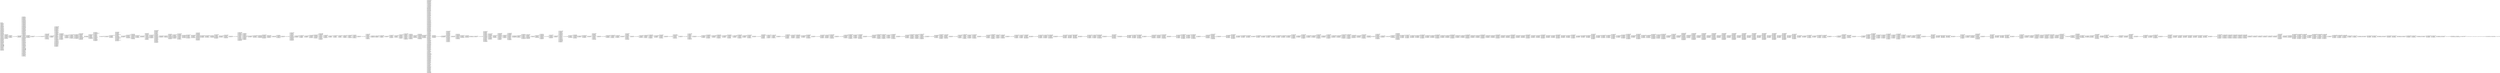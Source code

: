 digraph "graph.cfg.gv" {
	subgraph global {
		node [fontname=Courier fontsize=30.0 rank=same shape=box]
		block_0 [label="0: %00 = #0x1\l2: %01 = #0x40\l4: MSTORE(%01, %00)\l5: [NO_SSA] SWAP1\l6: [NO_SSA] DUP2\l7: [NO_SSA] PUSH1\l9: [NO_SSA] DUP3\la: [NO_SSA] ADD\lb: [NO_SSA] PUSH1\ld: [NO_SSA] SWAP1\le: [NO_SSA] SLOAD\lf: [NO_SSA] SWAP1\l10: [NO_SSA] PUSH2\l13: [NO_SSA] EXP\l14: [NO_SSA] SWAP1\l15: [NO_SSA] DIV\l16: [NO_SSA] PUSH20\l2b: [NO_SSA] AND\l2c: [NO_SSA] PUSH20\l41: [NO_SSA] AND\l42: [NO_SSA] PUSH20\l57: [NO_SSA] AND\l58: [NO_SSA] DUP2\l59: [NO_SSA] MSTORE\l5a: [NO_SSA] PUSH1\l5c: [NO_SSA] ADD\l5d: [NO_SSA] PUSH1\l5f: [NO_SSA] DUP3\l60: [NO_SSA] ADD\l61: [NO_SSA] PUSH1\l63: [NO_SSA] SWAP1\l64: [NO_SSA] SLOAD\l65: [NO_SSA] SWAP1\l66: [NO_SSA] PUSH2\l69: [NO_SSA] EXP\l6a: [NO_SSA] SWAP1\l6b: [NO_SSA] DIV\l6c: [NO_SSA] PUSH8\l75: [NO_SSA] AND\l76: [NO_SSA] PUSH8\l7f: [NO_SSA] AND\l80: [NO_SSA] PUSH8\l89: [NO_SSA] AND\l8a: [NO_SSA] DUP2\l8b: [NO_SSA] MSTORE\l8c: [NO_SSA] PUSH1\l8e: [NO_SSA] ADD\l8f: [NO_SSA] PUSH1\l91: [NO_SSA] DUP3\l92: [NO_SSA] ADD\l93: [NO_SSA] PUSH1\l95: [NO_SSA] SWAP1\l96: [NO_SSA] SLOAD\l97: [NO_SSA] SWAP1\l98: [NO_SSA] PUSH2\l9b: [NO_SSA] EXP\l9c: [NO_SSA] SWAP1\l9d: [NO_SSA] DIV\l9e: [NO_SSA] PUSH1\la0: [NO_SSA] AND\la1: [NO_SSA] ISZERO\la2: [NO_SSA] ISZERO\la3: [NO_SSA] ISZERO\la4: [NO_SSA] ISZERO\la5: [NO_SSA] DUP2\la6: [NO_SSA] MSTORE\la7: [NO_SSA] POP\la8: [NO_SSA] POP\la9: [NO_SSA] SWAP1\laa: [NO_SSA] POP\lab: [NO_SSA] DUP1\lac: [NO_SSA] PUSH1\lae: [NO_SSA] ADD\laf: [NO_SSA] MLOAD\lb0: [NO_SSA] PUSH2\lb3: [NO_SSA] JUMPI\l"]
		block_b4 [label="b4: [NO_SSA] PUSH1\lb6: [NO_SSA] PUSH20\lcb: [NO_SSA] AND\lcc: [NO_SSA] DUP2\lcd: [NO_SSA] PUSH1\lcf: [NO_SSA] ADD\ld0: [NO_SSA] MLOAD\ld1: [NO_SSA] PUSH20\le6: [NO_SSA] AND\le7: [NO_SSA] EQ\le8: [NO_SSA] PUSH2\leb: [NO_SSA] JUMPI\l"]
		block_ec [label="ec: [NO_SSA] DUP1\led: [NO_SSA] SWAP3\lee: [NO_SSA] POP\lef: [NO_SSA] POP\lf0: [NO_SSA] POP\lf1: [NO_SSA] PUSH2\lf4: [NO_SSA] JUMP\l"]
		block_f5 [label="f5: [NO_SSA] JUMPDEST\l"]
		block_f6 [label="f6: [NO_SSA] JUMPDEST\lf7: [NO_SSA] PUSH1\lf9: [NO_SSA] ISZERO\lfa: [NO_SSA] PUSH2\lfd: [NO_SSA] JUMPI\l"]
		block_fe [label="fe: [NO_SSA] DUP2\lff: [NO_SSA] DUP1\l100: [NO_SSA] PUSH1\l102: [NO_SSA] SWAP1\l103: [NO_SSA] SUB\l104: [NO_SSA] SWAP3\l105: [NO_SSA] POP\l106: [NO_SSA] POP\l107: [NO_SSA] PUSH1\l109: [NO_SSA] PUSH1\l10b: [NO_SSA] DUP4\l10c: [NO_SSA] DUP2\l10d: [NO_SSA] MSTORE\l10e: [NO_SSA] PUSH1\l110: [NO_SSA] ADD\l111: [NO_SSA] SWAP1\l112: [NO_SSA] DUP2\l113: [NO_SSA] MSTORE\l114: [NO_SSA] PUSH1\l116: [NO_SSA] ADD\l117: [NO_SSA] PUSH1\l119: [NO_SSA] SHA3\l11a: [NO_SSA] PUSH1\l11c: [NO_SSA] MLOAD\l11d: [NO_SSA] DUP1\l11e: [NO_SSA] PUSH1\l120: [NO_SSA] ADD\l121: [NO_SSA] PUSH1\l123: [NO_SSA] MSTORE\l124: [NO_SSA] SWAP1\l125: [NO_SSA] DUP2\l126: [NO_SSA] PUSH1\l128: [NO_SSA] DUP3\l129: [NO_SSA] ADD\l12a: [NO_SSA] PUSH1\l12c: [NO_SSA] SWAP1\l12d: [NO_SSA] SLOAD\l12e: [NO_SSA] SWAP1\l12f: [NO_SSA] PUSH2\l132: [NO_SSA] EXP\l133: [NO_SSA] SWAP1\l134: [NO_SSA] DIV\l135: [NO_SSA] PUSH20\l14a: [NO_SSA] AND\l14b: [NO_SSA] PUSH20\l160: [NO_SSA] AND\l161: [NO_SSA] PUSH20\l176: [NO_SSA] AND\l177: [NO_SSA] DUP2\l178: [NO_SSA] MSTORE\l179: [NO_SSA] PUSH1\l17b: [NO_SSA] ADD\l17c: [NO_SSA] PUSH1\l17e: [NO_SSA] DUP3\l17f: [NO_SSA] ADD\l180: [NO_SSA] PUSH1\l182: [NO_SSA] SWAP1\l183: [NO_SSA] SLOAD\l184: [NO_SSA] SWAP1\l185: [NO_SSA] PUSH2\l188: [NO_SSA] EXP\l189: [NO_SSA] SWAP1\l18a: [NO_SSA] DIV\l18b: [NO_SSA] PUSH8\l194: [NO_SSA] AND\l195: [NO_SSA] PUSH8\l19e: [NO_SSA] AND\l19f: [NO_SSA] PUSH8\l1a8: [NO_SSA] AND\l1a9: [NO_SSA] DUP2\l1aa: [NO_SSA] MSTORE\l1ab: [NO_SSA] PUSH1\l1ad: [NO_SSA] ADD\l1ae: [NO_SSA] PUSH1\l1b0: [NO_SSA] DUP3\l1b1: [NO_SSA] ADD\l1b2: [NO_SSA] PUSH1\l1b4: [NO_SSA] SWAP1\l1b5: [NO_SSA] SLOAD\l1b6: [NO_SSA] SWAP1\l1b7: [NO_SSA] PUSH2\l1ba: [NO_SSA] EXP\l1bb: [NO_SSA] SWAP1\l1bc: [NO_SSA] DIV\l1bd: [NO_SSA] PUSH1\l1bf: [NO_SSA] AND\l1c0: [NO_SSA] ISZERO\l1c1: [NO_SSA] ISZERO\l1c2: [NO_SSA] ISZERO\l1c3: [NO_SSA] ISZERO\l1c4: [NO_SSA] DUP2\l1c5: [NO_SSA] MSTORE\l1c6: [NO_SSA] POP\l1c7: [NO_SSA] POP\l1c8: [NO_SSA] SWAP1\l1c9: [NO_SSA] POP\l1ca: [NO_SSA] PUSH1\l1cc: [NO_SSA] PUSH20\l1e1: [NO_SSA] AND\l1e2: [NO_SSA] DUP2\l1e3: [NO_SSA] PUSH1\l1e5: [NO_SSA] ADD\l1e6: [NO_SSA] MLOAD\l1e7: [NO_SSA] PUSH20\l1fc: [NO_SSA] AND\l1fd: [NO_SSA] EQ\l1fe: [NO_SSA] PUSH2\l201: [NO_SSA] JUMPI\l"]
		block_202 [label="202: [NO_SSA] DUP1\l203: [NO_SSA] SWAP3\l204: [NO_SSA] POP\l205: [NO_SSA] POP\l206: [NO_SSA] POP\l207: [NO_SSA] PUSH2\l20a: [NO_SSA] JUMP\l"]
		block_20b [label="20b: [NO_SSA] JUMPDEST\l20c: [NO_SSA] PUSH2\l20f: [NO_SSA] JUMP\l"]
		block_210 [label="210: [NO_SSA] JUMPDEST\l"]
		block_211 [label="211: [NO_SSA] JUMPDEST\l212: [NO_SSA] POP\l"]
		block_213 [label="213: [NO_SSA] JUMPDEST\l214: [NO_SSA] PUSH1\l216: [NO_SSA] MLOAD\l217: [NO_SSA] PUSH32\l238: [NO_SSA] DUP2\l239: [NO_SSA] MSTORE\l23a: [NO_SSA] PUSH1\l23c: [NO_SSA] ADD\l23d: [NO_SSA] PUSH1\l23f: [NO_SSA] MLOAD\l240: [NO_SSA] DUP1\l241: [NO_SSA] SWAP2\l242: [NO_SSA] SUB\l243: [NO_SSA] SWAP1\l244: [NO_SSA] REVERT\l"]
		block_245 [label="245: [NO_SSA] JUMPDEST\l246: [NO_SSA] SWAP2\l247: [NO_SSA] SWAP1\l248: [NO_SSA] POP\l249: [NO_SSA] JUMP\l"]
		block_24a [label="24a: [NO_SSA] JUMPDEST\l24b: [NO_SSA] PUSH1\l24d: [NO_SSA] PUSH1\l24f: [NO_SSA] PUSH1\l251: [NO_SSA] SWAP1\l252: [NO_SSA] SLOAD\l253: [NO_SSA] SWAP1\l254: [NO_SSA] PUSH2\l257: [NO_SSA] EXP\l258: [NO_SSA] SWAP1\l259: [NO_SSA] DIV\l25a: [NO_SSA] PUSH20\l26f: [NO_SSA] AND\l270: [NO_SSA] SWAP1\l271: [NO_SSA] POP\l272: [NO_SSA] DUP2\l273: [NO_SSA] PUSH1\l275: [NO_SSA] PUSH1\l277: [NO_SSA] PUSH2\l27a: [NO_SSA] EXP\l27b: [NO_SSA] DUP2\l27c: [NO_SSA] SLOAD\l27d: [NO_SSA] DUP2\l27e: [NO_SSA] PUSH20\l293: [NO_SSA] MUL\l294: [NO_SSA] NOT\l295: [NO_SSA] AND\l296: [NO_SSA] SWAP1\l297: [NO_SSA] DUP4\l298: [NO_SSA] PUSH20\l2ad: [NO_SSA] AND\l2ae: [NO_SSA] MUL\l2af: [NO_SSA] OR\l2b0: [NO_SSA] SWAP1\l2b1: [NO_SSA] SSTORE\l2b2: [NO_SSA] POP\l2b3: [NO_SSA] DUP2\l2b4: [NO_SSA] PUSH20\l2c9: [NO_SSA] AND\l2ca: [NO_SSA] DUP2\l2cb: [NO_SSA] PUSH20\l2e0: [NO_SSA] AND\l2e1: [NO_SSA] PUSH32\l302: [NO_SSA] PUSH1\l304: [NO_SSA] MLOAD\l305: [NO_SSA] PUSH1\l307: [NO_SSA] MLOAD\l308: [NO_SSA] DUP1\l309: [NO_SSA] SWAP2\l30a: [NO_SSA] SUB\l30b: [NO_SSA] SWAP1\l30c: [NO_SSA] LOG3\l30d: [NO_SSA] POP\l30e: [NO_SSA] POP\l30f: [NO_SSA] JUMP\l"]
		block_310 [label="310: [NO_SSA] JUMPDEST\l311: [NO_SSA] PUSH1\l313: [NO_SSA] DUP1\l314: [NO_SSA] DUP3\l315: [NO_SSA] EXTCODESIZE\l316: [NO_SSA] SWAP1\l317: [NO_SSA] POP\l318: [NO_SSA] PUSH1\l31a: [NO_SSA] DUP2\l31b: [NO_SSA] GT\l31c: [NO_SSA] SWAP2\l31d: [NO_SSA] POP\l31e: [NO_SSA] POP\l31f: [NO_SSA] SWAP2\l320: [NO_SSA] SWAP1\l321: [NO_SSA] POP\l322: [NO_SSA] JUMP\l"]
		block_323 [label="323: [NO_SSA] JUMPDEST\l324: [NO_SSA] PUSH1\l326: [NO_SSA] DUP4\l327: [NO_SSA] PUSH20\l33c: [NO_SSA] AND\l33d: [NO_SSA] PUSH4\l342: [NO_SSA] PUSH2\l345: [NO_SSA] PUSH2\l348: [NO_SSA] JUMP\l"]
		block_349 [label="349: [NO_SSA] JUMPDEST\l34a: [NO_SSA] DUP8\l34b: [NO_SSA] DUP7\l34c: [NO_SSA] DUP7\l34d: [NO_SSA] PUSH1\l34f: [NO_SSA] MLOAD\l350: [NO_SSA] DUP6\l351: [NO_SSA] PUSH4\l356: [NO_SSA] AND\l357: [NO_SSA] PUSH1\l359: [NO_SSA] INVALID\l"]
		block_35a [label="35a: [NO_SSA] DUP2\l35b: [NO_SSA] MSTORE\l35c: [NO_SSA] PUSH1\l35e: [NO_SSA] ADD\l35f: [NO_SSA] PUSH2\l362: [NO_SSA] SWAP5\l363: [NO_SSA] SWAP4\l364: [NO_SSA] SWAP3\l365: [NO_SSA] SWAP2\l366: [NO_SSA] SWAP1\l367: [NO_SSA] PUSH2\l36a: [NO_SSA] JUMP\l"]
		block_36b [label="36b: [NO_SSA] JUMPDEST\l36c: [NO_SSA] PUSH1\l36e: [NO_SSA] PUSH1\l370: [NO_SSA] MLOAD\l371: [NO_SSA] DUP1\l372: [NO_SSA] DUP4\l373: [NO_SSA] SUB\l374: [NO_SSA] DUP2\l375: [NO_SSA] PUSH1\l377: [NO_SSA] DUP8\l378: [NO_SSA] DUP1\l379: [NO_SSA] EXTCODESIZE\l37a: [NO_SSA] ISZERO\l37b: [NO_SSA] DUP1\l37c: [NO_SSA] ISZERO\l37d: [NO_SSA] PUSH2\l380: [NO_SSA] JUMPI\l"]
		block_381 [label="381: [NO_SSA] PUSH1\l383: [NO_SSA] DUP1\l384: [NO_SSA] REVERT\l"]
		block_385 [label="385: [NO_SSA] JUMPDEST\l386: [NO_SSA] POP\l387: [NO_SSA] GAS\l388: [NO_SSA] CALL\l389: [NO_SSA] SWAP3\l38a: [NO_SSA] POP\l38b: [NO_SSA] POP\l38c: [NO_SSA] POP\l38d: [NO_SSA] DUP1\l38e: [NO_SSA] ISZERO\l38f: [NO_SSA] PUSH2\l392: [NO_SSA] JUMPI\l"]
		block_393 [label="393: [NO_SSA] POP\l394: [NO_SSA] PUSH1\l396: [NO_SSA] MLOAD\l397: [NO_SSA] RETURNDATASIZE\l398: [NO_SSA] PUSH1\l39a: [NO_SSA] NOT\l39b: [NO_SSA] PUSH1\l39d: [NO_SSA] DUP3\l39e: [NO_SSA] ADD\l39f: [NO_SSA] AND\l3a0: [NO_SSA] DUP3\l3a1: [NO_SSA] ADD\l3a2: [NO_SSA] DUP1\l3a3: [NO_SSA] PUSH1\l3a5: [NO_SSA] MSTORE\l3a6: [NO_SSA] POP\l3a7: [NO_SSA] DUP2\l3a8: [NO_SSA] ADD\l3a9: [NO_SSA] SWAP1\l3aa: [NO_SSA] PUSH2\l3ad: [NO_SSA] SWAP2\l3ae: [NO_SSA] SWAP1\l3af: [NO_SSA] PUSH2\l3b2: [NO_SSA] JUMP\l"]
		block_3b3 [label="3b3: [NO_SSA] JUMPDEST\l3b4: [NO_SSA] PUSH1\l"]
		block_3b6 [label="3b6: [NO_SSA] JUMPDEST\l3b7: [NO_SSA] PUSH2\l3ba: [NO_SSA] JUMPI\l"]
		block_3bb [label="3bb: [NO_SSA] RETURNDATASIZE\l3bc: [NO_SSA] DUP1\l3bd: [NO_SSA] PUSH1\l3bf: [NO_SSA] DUP2\l3c0: [NO_SSA] EQ\l3c1: [NO_SSA] PUSH2\l3c4: [NO_SSA] JUMPI\l"]
		block_3c5 [label="3c5: [NO_SSA] PUSH1\l3c7: [NO_SSA] MLOAD\l3c8: [NO_SSA] SWAP2\l3c9: [NO_SSA] POP\l3ca: [NO_SSA] PUSH1\l3cc: [NO_SSA] NOT\l3cd: [NO_SSA] PUSH1\l3cf: [NO_SSA] RETURNDATASIZE\l3d0: [NO_SSA] ADD\l3d1: [NO_SSA] AND\l3d2: [NO_SSA] DUP3\l3d3: [NO_SSA] ADD\l3d4: [NO_SSA] PUSH1\l3d6: [NO_SSA] MSTORE\l3d7: [NO_SSA] RETURNDATASIZE\l3d8: [NO_SSA] DUP3\l3d9: [NO_SSA] MSTORE\l3da: [NO_SSA] RETURNDATASIZE\l3db: [NO_SSA] PUSH1\l3dd: [NO_SSA] PUSH1\l3df: [NO_SSA] DUP5\l3e0: [NO_SSA] ADD\l3e1: [NO_SSA] RETURNDATACOPY\l3e2: [NO_SSA] PUSH2\l3e5: [NO_SSA] JUMP\l"]
		block_3e6 [label="3e6: [NO_SSA] JUMPDEST\l3e7: [NO_SSA] PUSH1\l3e9: [NO_SSA] SWAP2\l3ea: [NO_SSA] POP\l"]
		block_3eb [label="3eb: [NO_SSA] JUMPDEST\l3ec: [NO_SSA] POP\l3ed: [NO_SSA] PUSH1\l3ef: [NO_SSA] DUP2\l3f0: [NO_SSA] MLOAD\l3f1: [NO_SSA] EQ\l3f2: [NO_SSA] ISZERO\l3f3: [NO_SSA] PUSH2\l3f6: [NO_SSA] JUMPI\l"]
		block_3f7 [label="3f7: [NO_SSA] PUSH1\l3f9: [NO_SSA] MLOAD\l3fa: [NO_SSA] PUSH32\l41b: [NO_SSA] DUP2\l41c: [NO_SSA] MSTORE\l41d: [NO_SSA] PUSH1\l41f: [NO_SSA] ADD\l420: [NO_SSA] PUSH1\l422: [NO_SSA] MLOAD\l423: [NO_SSA] DUP1\l424: [NO_SSA] SWAP2\l425: [NO_SSA] SUB\l426: [NO_SSA] SWAP1\l427: [NO_SSA] REVERT\l"]
		block_428 [label="428: [NO_SSA] JUMPDEST\l429: [NO_SSA] DUP1\l42a: [NO_SSA] MLOAD\l42b: [NO_SSA] DUP2\l42c: [NO_SSA] PUSH1\l42e: [NO_SSA] ADD\l42f: [NO_SSA] REVERT\l"]
		block_430 [label="430: [NO_SSA] JUMPDEST\l431: [NO_SSA] PUSH4\l436: [NO_SSA] PUSH1\l438: [NO_SSA] INVALID\l"]
		block_439 [label="439: [NO_SSA] PUSH28\l456: [NO_SSA] NOT\l457: [NO_SSA] AND\l458: [NO_SSA] DUP2\l459: [NO_SSA] PUSH28\l476: [NO_SSA] NOT\l477: [NO_SSA] AND\l478: [NO_SSA] EQ\l479: [NO_SSA] SWAP2\l47a: [NO_SSA] POP\l47b: [NO_SSA] POP\l47c: [NO_SSA] SWAP5\l47d: [NO_SSA] SWAP4\l47e: [NO_SSA] POP\l47f: [NO_SSA] POP\l480: [NO_SSA] POP\l481: [NO_SSA] POP\l482: [NO_SSA] JUMP\l"]
		block_483 [label="483: [NO_SSA] JUMPDEST\l484: [NO_SSA] PUSH1\l486: [NO_SSA] PUSH1\l488: [NO_SSA] DUP1\l489: [NO_SSA] SLOAD\l48a: [NO_SSA] PUSH2\l48d: [NO_SSA] SWAP1\l48e: [NO_SSA] PUSH2\l491: [NO_SSA] JUMP\l"]
		block_492 [label="492: [NO_SSA] JUMPDEST\l493: [NO_SSA] DUP1\l494: [NO_SSA] PUSH1\l496: [NO_SSA] ADD\l497: [NO_SSA] PUSH1\l499: [NO_SSA] DUP1\l49a: [NO_SSA] SWAP2\l49b: [NO_SSA] DIV\l49c: [NO_SSA] MUL\l49d: [NO_SSA] PUSH1\l49f: [NO_SSA] ADD\l4a0: [NO_SSA] PUSH1\l4a2: [NO_SSA] MLOAD\l4a3: [NO_SSA] SWAP1\l4a4: [NO_SSA] DUP2\l4a5: [NO_SSA] ADD\l4a6: [NO_SSA] PUSH1\l4a8: [NO_SSA] MSTORE\l4a9: [NO_SSA] DUP1\l4aa: [NO_SSA] SWAP3\l4ab: [NO_SSA] SWAP2\l4ac: [NO_SSA] SWAP1\l4ad: [NO_SSA] DUP2\l4ae: [NO_SSA] DUP2\l4af: [NO_SSA] MSTORE\l4b0: [NO_SSA] PUSH1\l4b2: [NO_SSA] ADD\l4b3: [NO_SSA] DUP3\l4b4: [NO_SSA] DUP1\l4b5: [NO_SSA] SLOAD\l4b6: [NO_SSA] PUSH2\l4b9: [NO_SSA] SWAP1\l4ba: [NO_SSA] PUSH2\l4bd: [NO_SSA] JUMP\l"]
		block_4be [label="4be: [NO_SSA] JUMPDEST\l4bf: [NO_SSA] DUP1\l4c0: [NO_SSA] ISZERO\l4c1: [NO_SSA] PUSH2\l4c4: [NO_SSA] JUMPI\l"]
		block_4c5 [label="4c5: [NO_SSA] DUP1\l4c6: [NO_SSA] PUSH1\l4c8: [NO_SSA] LT\l4c9: [NO_SSA] PUSH2\l4cc: [NO_SSA] JUMPI\l"]
		block_4cd [label="4cd: [NO_SSA] PUSH2\l4d0: [NO_SSA] DUP1\l4d1: [NO_SSA] DUP4\l4d2: [NO_SSA] SLOAD\l4d3: [NO_SSA] DIV\l4d4: [NO_SSA] MUL\l4d5: [NO_SSA] DUP4\l4d6: [NO_SSA] MSTORE\l4d7: [NO_SSA] SWAP2\l4d8: [NO_SSA] PUSH1\l4da: [NO_SSA] ADD\l4db: [NO_SSA] SWAP2\l4dc: [NO_SSA] PUSH2\l4df: [NO_SSA] JUMP\l"]
		block_4e0 [label="4e0: [NO_SSA] JUMPDEST\l4e1: [NO_SSA] DUP3\l4e2: [NO_SSA] ADD\l4e3: [NO_SSA] SWAP2\l4e4: [NO_SSA] SWAP1\l4e5: [NO_SSA] PUSH1\l4e7: [NO_SSA] MSTORE\l4e8: [NO_SSA] PUSH1\l4ea: [NO_SSA] PUSH1\l4ec: [NO_SSA] SHA3\l4ed: [NO_SSA] SWAP1\l"]
		block_4ee [label="4ee: [NO_SSA] JUMPDEST\l4ef: [NO_SSA] DUP2\l4f0: [NO_SSA] SLOAD\l4f1: [NO_SSA] DUP2\l4f2: [NO_SSA] MSTORE\l4f3: [NO_SSA] SWAP1\l4f4: [NO_SSA] PUSH1\l4f6: [NO_SSA] ADD\l4f7: [NO_SSA] SWAP1\l4f8: [NO_SSA] PUSH1\l4fa: [NO_SSA] ADD\l4fb: [NO_SSA] DUP1\l4fc: [NO_SSA] DUP4\l4fd: [NO_SSA] GT\l4fe: [NO_SSA] PUSH2\l501: [NO_SSA] JUMPI\l"]
		block_502 [label="502: [NO_SSA] DUP3\l503: [NO_SSA] SWAP1\l504: [NO_SSA] SUB\l505: [NO_SSA] PUSH1\l507: [NO_SSA] AND\l508: [NO_SSA] DUP3\l509: [NO_SSA] ADD\l50a: [NO_SSA] SWAP2\l"]
		block_50b [label="50b: [NO_SSA] JUMPDEST\l50c: [NO_SSA] POP\l50d: [NO_SSA] POP\l50e: [NO_SSA] POP\l50f: [NO_SSA] POP\l510: [NO_SSA] POP\l511: [NO_SSA] SWAP1\l512: [NO_SSA] POP\l513: [NO_SSA] SWAP1\l514: [NO_SSA] JUMP\l"]
		block_515 [label="515: [NO_SSA] JUMPDEST\l516: [NO_SSA] PUSH1\l518: [NO_SSA] PUSH1\l51a: [NO_SSA] DUP3\l51b: [NO_SSA] EQ\l51c: [NO_SSA] ISZERO\l51d: [NO_SSA] PUSH2\l520: [NO_SSA] JUMPI\l"]
		block_521 [label="521: [NO_SSA] PUSH1\l523: [NO_SSA] MLOAD\l524: [NO_SSA] DUP1\l525: [NO_SSA] PUSH1\l527: [NO_SSA] ADD\l528: [NO_SSA] PUSH1\l52a: [NO_SSA] MSTORE\l52b: [NO_SSA] DUP1\l52c: [NO_SSA] PUSH1\l52e: [NO_SSA] DUP2\l52f: [NO_SSA] MSTORE\l530: [NO_SSA] PUSH1\l532: [NO_SSA] ADD\l533: [NO_SSA] PUSH32\l554: [NO_SSA] DUP2\l555: [NO_SSA] MSTORE\l556: [NO_SSA] POP\l557: [NO_SSA] SWAP1\l558: [NO_SSA] POP\l559: [NO_SSA] PUSH2\l55c: [NO_SSA] JUMP\l"]
		block_55d [label="55d: [NO_SSA] JUMPDEST\l55e: [NO_SSA] PUSH1\l560: [NO_SSA] DUP3\l561: [NO_SSA] SWAP1\l562: [NO_SSA] POP\l563: [NO_SSA] PUSH1\l"]
		block_565 [label="565: [NO_SSA] JUMPDEST\l566: [NO_SSA] PUSH1\l568: [NO_SSA] DUP3\l569: [NO_SSA] EQ\l56a: [NO_SSA] PUSH2\l56d: [NO_SSA] JUMPI\l"]
		block_56e [label="56e: [NO_SSA] DUP1\l56f: [NO_SSA] DUP1\l570: [NO_SSA] PUSH2\l573: [NO_SSA] SWAP1\l574: [NO_SSA] PUSH2\l577: [NO_SSA] JUMP\l"]
		block_578 [label="578: [NO_SSA] JUMPDEST\l579: [NO_SSA] SWAP2\l57a: [NO_SSA] POP\l57b: [NO_SSA] POP\l57c: [NO_SSA] PUSH1\l57e: [NO_SSA] DUP3\l57f: [NO_SSA] PUSH2\l582: [NO_SSA] SWAP2\l583: [NO_SSA] SWAP1\l584: [NO_SSA] PUSH2\l587: [NO_SSA] JUMP\l"]
		block_588 [label="588: [NO_SSA] JUMPDEST\l589: [NO_SSA] SWAP2\l58a: [NO_SSA] POP\l58b: [NO_SSA] PUSH2\l58e: [NO_SSA] JUMP\l"]
		block_58f [label="58f: [NO_SSA] JUMPDEST\l590: [NO_SSA] PUSH1\l592: [NO_SSA] DUP2\l593: [NO_SSA] PUSH8\l59c: [NO_SSA] DUP2\l59d: [NO_SSA] GT\l59e: [NO_SSA] ISZERO\l59f: [NO_SSA] PUSH2\l5a2: [NO_SSA] JUMPI\l"]
		block_5a3 [label="5a3: [NO_SSA] PUSH2\l5a6: [NO_SSA] PUSH2\l5a9: [NO_SSA] JUMP\l"]
		block_5aa [label="5aa: [NO_SSA] JUMPDEST\l"]
		block_5ab [label="5ab: [NO_SSA] JUMPDEST\l5ac: [NO_SSA] PUSH1\l5ae: [NO_SSA] MLOAD\l5af: [NO_SSA] SWAP1\l5b0: [NO_SSA] DUP1\l5b1: [NO_SSA] DUP3\l5b2: [NO_SSA] MSTORE\l5b3: [NO_SSA] DUP1\l5b4: [NO_SSA] PUSH1\l5b6: [NO_SSA] ADD\l5b7: [NO_SSA] PUSH1\l5b9: [NO_SSA] NOT\l5ba: [NO_SSA] AND\l5bb: [NO_SSA] PUSH1\l5bd: [NO_SSA] ADD\l5be: [NO_SSA] DUP3\l5bf: [NO_SSA] ADD\l5c0: [NO_SSA] PUSH1\l5c2: [NO_SSA] MSTORE\l5c3: [NO_SSA] DUP1\l5c4: [NO_SSA] ISZERO\l5c5: [NO_SSA] PUSH2\l5c8: [NO_SSA] JUMPI\l"]
		block_5c9 [label="5c9: [NO_SSA] DUP2\l5ca: [NO_SSA] PUSH1\l5cc: [NO_SSA] ADD\l5cd: [NO_SSA] PUSH1\l5cf: [NO_SSA] DUP3\l5d0: [NO_SSA] MUL\l5d1: [NO_SSA] DUP1\l5d2: [NO_SSA] CALLDATASIZE\l5d3: [NO_SSA] DUP4\l5d4: [NO_SSA] CALLDATACOPY\l5d5: [NO_SSA] DUP1\l5d6: [NO_SSA] DUP3\l5d7: [NO_SSA] ADD\l5d8: [NO_SSA] SWAP2\l5d9: [NO_SSA] POP\l5da: [NO_SSA] POP\l5db: [NO_SSA] SWAP1\l5dc: [NO_SSA] POP\l"]
		block_5dd [label="5dd: [NO_SSA] JUMPDEST\l5de: [NO_SSA] POP\l5df: [NO_SSA] SWAP1\l5e0: [NO_SSA] POP\l"]
		block_5e1 [label="5e1: [NO_SSA] JUMPDEST\l5e2: [NO_SSA] PUSH1\l5e4: [NO_SSA] DUP6\l5e5: [NO_SSA] EQ\l5e6: [NO_SSA] PUSH2\l5e9: [NO_SSA] JUMPI\l"]
		block_5ea [label="5ea: [NO_SSA] PUSH1\l5ec: [NO_SSA] DUP3\l5ed: [NO_SSA] PUSH2\l5f0: [NO_SSA] SWAP2\l5f1: [NO_SSA] SWAP1\l5f2: [NO_SSA] PUSH2\l5f5: [NO_SSA] JUMP\l"]
		block_5f6 [label="5f6: [NO_SSA] JUMPDEST\l5f7: [NO_SSA] SWAP2\l5f8: [NO_SSA] POP\l5f9: [NO_SSA] PUSH1\l5fb: [NO_SSA] DUP6\l5fc: [NO_SSA] PUSH2\l5ff: [NO_SSA] SWAP2\l600: [NO_SSA] SWAP1\l601: [NO_SSA] PUSH2\l604: [NO_SSA] JUMP\l"]
		block_605 [label="605: [NO_SSA] JUMPDEST\l606: [NO_SSA] PUSH1\l608: [NO_SSA] PUSH2\l60b: [NO_SSA] SWAP2\l60c: [NO_SSA] SWAP1\l60d: [NO_SSA] PUSH2\l610: [NO_SSA] JUMP\l"]
		block_611 [label="611: [NO_SSA] JUMPDEST\l612: [NO_SSA] PUSH1\l614: [NO_SSA] INVALID\l"]
		block_615 [label="615: [NO_SSA] DUP2\l616: [NO_SSA] DUP4\l617: [NO_SSA] DUP2\l618: [NO_SSA] MLOAD\l619: [NO_SSA] DUP2\l61a: [NO_SSA] LT\l61b: [NO_SSA] PUSH2\l61e: [NO_SSA] JUMPI\l"]
		block_61f [label="61f: [NO_SSA] PUSH2\l622: [NO_SSA] PUSH2\l625: [NO_SSA] JUMP\l"]
		block_626 [label="626: [NO_SSA] JUMPDEST\l"]
		block_627 [label="627: [NO_SSA] JUMPDEST\l628: [NO_SSA] PUSH1\l62a: [NO_SSA] ADD\l62b: [NO_SSA] ADD\l62c: [NO_SSA] SWAP1\l62d: [NO_SSA] PUSH31\l64d: [NO_SSA] NOT\l64e: [NO_SSA] AND\l64f: [NO_SSA] SWAP1\l650: [NO_SSA] DUP2\l651: [NO_SSA] PUSH1\l653: [NO_SSA] BYTE\l654: [NO_SSA] SWAP1\l655: [NO_SSA] MSTORE8\l656: [NO_SSA] POP\l657: [NO_SSA] PUSH1\l659: [NO_SSA] DUP6\l65a: [NO_SSA] PUSH2\l65d: [NO_SSA] SWAP2\l65e: [NO_SSA] SWAP1\l65f: [NO_SSA] PUSH2\l662: [NO_SSA] JUMP\l"]
		block_663 [label="663: [NO_SSA] JUMPDEST\l664: [NO_SSA] SWAP5\l665: [NO_SSA] POP\l666: [NO_SSA] PUSH2\l669: [NO_SSA] JUMP\l"]
		block_66a [label="66a: [NO_SSA] JUMPDEST\l66b: [NO_SSA] DUP1\l66c: [NO_SSA] SWAP4\l66d: [NO_SSA] POP\l66e: [NO_SSA] POP\l66f: [NO_SSA] POP\l670: [NO_SSA] POP\l"]
		block_671 [label="671: [NO_SSA] JUMPDEST\l672: [NO_SSA] SWAP2\l673: [NO_SSA] SWAP1\l674: [NO_SSA] POP\l675: [NO_SSA] JUMP\l"]
		block_676 [label="676: [NO_SSA] JUMPDEST\l677: [NO_SSA] PUSH1\l679: [NO_SSA] DUP3\l67a: [NO_SSA] PUSH2\l67d: [NO_SSA] DUP6\l67e: [NO_SSA] DUP5\l67f: [NO_SSA] PUSH2\l682: [NO_SSA] JUMP\l"]
		block_683 [label="683: [NO_SSA] JUMPDEST\l684: [NO_SSA] EQ\l685: [NO_SSA] SWAP1\l686: [NO_SSA] POP\l687: [NO_SSA] SWAP4\l688: [NO_SSA] SWAP3\l689: [NO_SSA] POP\l68a: [NO_SSA] POP\l68b: [NO_SSA] POP\l68c: [NO_SSA] JUMP\l"]
		block_68d [label="68d: [NO_SSA] JUMPDEST\l68e: [NO_SSA] PUSH1\l690: [NO_SSA] PUSH32\l6b1: [NO_SSA] PUSH28\l6ce: [NO_SSA] NOT\l6cf: [NO_SSA] AND\l6d0: [NO_SSA] DUP3\l6d1: [NO_SSA] PUSH28\l6ee: [NO_SSA] NOT\l6ef: [NO_SSA] AND\l6f0: [NO_SSA] EQ\l6f1: [NO_SSA] SWAP1\l6f2: [NO_SSA] POP\l6f3: [NO_SSA] SWAP2\l6f4: [NO_SSA] SWAP1\l6f5: [NO_SSA] POP\l6f6: [NO_SSA] JUMP\l"]
		block_6f7 [label="6f7: [NO_SSA] JUMPDEST\l6f8: [NO_SSA] PUSH2\l6fb: [NO_SSA] DUP4\l6fc: [NO_SSA] DUP4\l6fd: [NO_SSA] DUP4\l6fe: [NO_SSA] PUSH1\l700: [NO_SSA] PUSH2\l703: [NO_SSA] JUMP\l"]
		block_704 [label="704: [NO_SSA] JUMPDEST\l705: [NO_SSA] POP\l706: [NO_SSA] POP\l707: [NO_SSA] POP\l708: [NO_SSA] JUMP\l"]
		block_709 [label="709: [NO_SSA] JUMPDEST\l70a: [NO_SSA] POP\l70b: [NO_SSA] POP\l70c: [NO_SSA] POP\l70d: [NO_SSA] POP\l70e: [NO_SSA] JUMP\l"]
		block_70f [label="70f: [NO_SSA] JUMPDEST\l710: [NO_SSA] POP\l711: [NO_SSA] POP\l712: [NO_SSA] POP\l713: [NO_SSA] POP\l714: [NO_SSA] JUMP\l"]
		block_715 [label="715: [NO_SSA] JUMPDEST\l716: [NO_SSA] PUSH1\l718: [NO_SSA] DUP1\l719: [NO_SSA] DUP3\l71a: [NO_SSA] SWAP1\l71b: [NO_SSA] POP\l71c: [NO_SSA] PUSH1\l"]
		block_71e [label="71e: [NO_SSA] JUMPDEST\l71f: [NO_SSA] DUP5\l720: [NO_SSA] MLOAD\l721: [NO_SSA] DUP2\l722: [NO_SSA] LT\l723: [NO_SSA] ISZERO\l724: [NO_SSA] PUSH2\l727: [NO_SSA] JUMPI\l"]
		block_728 [label="728: [NO_SSA] PUSH1\l72a: [NO_SSA] DUP6\l72b: [NO_SSA] DUP3\l72c: [NO_SSA] DUP2\l72d: [NO_SSA] MLOAD\l72e: [NO_SSA] DUP2\l72f: [NO_SSA] LT\l730: [NO_SSA] PUSH2\l733: [NO_SSA] JUMPI\l"]
		block_734 [label="734: [NO_SSA] PUSH2\l737: [NO_SSA] PUSH2\l73a: [NO_SSA] JUMP\l"]
		block_73b [label="73b: [NO_SSA] JUMPDEST\l"]
		block_73c [label="73c: [NO_SSA] JUMPDEST\l73d: [NO_SSA] PUSH1\l73f: [NO_SSA] MUL\l740: [NO_SSA] PUSH1\l742: [NO_SSA] ADD\l743: [NO_SSA] ADD\l744: [NO_SSA] MLOAD\l745: [NO_SSA] SWAP1\l746: [NO_SSA] POP\l747: [NO_SSA] DUP1\l748: [NO_SSA] DUP4\l749: [NO_SSA] GT\l74a: [NO_SSA] PUSH2\l74d: [NO_SSA] JUMPI\l"]
		block_74e [label="74e: [NO_SSA] PUSH2\l751: [NO_SSA] DUP4\l752: [NO_SSA] DUP3\l753: [NO_SSA] PUSH2\l756: [NO_SSA] JUMP\l"]
		block_757 [label="757: [NO_SSA] JUMPDEST\l758: [NO_SSA] SWAP3\l759: [NO_SSA] POP\l75a: [NO_SSA] PUSH2\l75d: [NO_SSA] JUMP\l"]
		block_75e [label="75e: [NO_SSA] JUMPDEST\l75f: [NO_SSA] PUSH2\l762: [NO_SSA] DUP2\l763: [NO_SSA] DUP5\l764: [NO_SSA] PUSH2\l767: [NO_SSA] JUMP\l"]
		block_768 [label="768: [NO_SSA] JUMPDEST\l769: [NO_SSA] SWAP3\l76a: [NO_SSA] POP\l"]
		block_76b [label="76b: [NO_SSA] JUMPDEST\l76c: [NO_SSA] POP\l76d: [NO_SSA] DUP1\l76e: [NO_SSA] DUP1\l76f: [NO_SSA] PUSH2\l772: [NO_SSA] SWAP1\l773: [NO_SSA] PUSH2\l776: [NO_SSA] JUMP\l"]
		block_777 [label="777: [NO_SSA] JUMPDEST\l778: [NO_SSA] SWAP2\l779: [NO_SSA] POP\l77a: [NO_SSA] POP\l77b: [NO_SSA] PUSH2\l77e: [NO_SSA] JUMP\l"]
		block_77f [label="77f: [NO_SSA] JUMPDEST\l780: [NO_SSA] POP\l781: [NO_SSA] DUP1\l782: [NO_SSA] SWAP2\l783: [NO_SSA] POP\l784: [NO_SSA] POP\l785: [NO_SSA] SWAP3\l786: [NO_SSA] SWAP2\l787: [NO_SSA] POP\l788: [NO_SSA] POP\l789: [NO_SSA] JUMP\l"]
		block_78a [label="78a: [NO_SSA] JUMPDEST\l78b: [NO_SSA] PUSH1\l78d: [NO_SSA] DUP1\l78e: [NO_SSA] SLOAD\l78f: [NO_SSA] SWAP1\l790: [NO_SSA] POP\l791: [NO_SSA] PUSH1\l793: [NO_SSA] PUSH20\l7a8: [NO_SSA] AND\l7a9: [NO_SSA] DUP6\l7aa: [NO_SSA] PUSH20\l7bf: [NO_SSA] AND\l7c0: [NO_SSA] EQ\l7c1: [NO_SSA] ISZERO\l7c2: [NO_SSA] PUSH2\l7c5: [NO_SSA] JUMPI\l"]
		block_7c6 [label="7c6: [NO_SSA] PUSH1\l7c8: [NO_SSA] MLOAD\l7c9: [NO_SSA] PUSH32\l7ea: [NO_SSA] DUP2\l7eb: [NO_SSA] MSTORE\l7ec: [NO_SSA] PUSH1\l7ee: [NO_SSA] ADD\l7ef: [NO_SSA] PUSH1\l7f1: [NO_SSA] MLOAD\l7f2: [NO_SSA] DUP1\l7f3: [NO_SSA] SWAP2\l7f4: [NO_SSA] SUB\l7f5: [NO_SSA] SWAP1\l7f6: [NO_SSA] REVERT\l"]
		block_7f7 [label="7f7: [NO_SSA] JUMPDEST\l7f8: [NO_SSA] PUSH1\l7fa: [NO_SSA] DUP5\l7fb: [NO_SSA] EQ\l7fc: [NO_SSA] ISZERO\l7fd: [NO_SSA] PUSH2\l800: [NO_SSA] JUMPI\l"]
		block_801 [label="801: [NO_SSA] PUSH1\l803: [NO_SSA] MLOAD\l804: [NO_SSA] PUSH32\l825: [NO_SSA] DUP2\l826: [NO_SSA] MSTORE\l827: [NO_SSA] PUSH1\l829: [NO_SSA] ADD\l82a: [NO_SSA] PUSH1\l82c: [NO_SSA] MLOAD\l82d: [NO_SSA] DUP1\l82e: [NO_SSA] SWAP2\l82f: [NO_SSA] SUB\l830: [NO_SSA] SWAP1\l831: [NO_SSA] REVERT\l"]
		block_832 [label="832: [NO_SSA] JUMPDEST\l833: [NO_SSA] PUSH2\l836: [NO_SSA] PUSH1\l838: [NO_SSA] DUP7\l839: [NO_SSA] DUP4\l83a: [NO_SSA] DUP8\l83b: [NO_SSA] PUSH2\l83e: [NO_SSA] JUMP\l"]
		block_83f [label="83f: [NO_SSA] JUMPDEST\l840: [NO_SSA] DUP4\l841: [NO_SSA] PUSH1\l843: [NO_SSA] PUSH1\l845: [NO_SSA] DUP8\l846: [NO_SSA] PUSH20\l85b: [NO_SSA] AND\l85c: [NO_SSA] PUSH20\l871: [NO_SSA] AND\l872: [NO_SSA] DUP2\l873: [NO_SSA] MSTORE\l874: [NO_SSA] PUSH1\l876: [NO_SSA] ADD\l877: [NO_SSA] SWAP1\l878: [NO_SSA] DUP2\l879: [NO_SSA] MSTORE\l87a: [NO_SSA] PUSH1\l87c: [NO_SSA] ADD\l87d: [NO_SSA] PUSH1\l87f: [NO_SSA] SHA3\l880: [NO_SSA] PUSH1\l882: [NO_SSA] ADD\l883: [NO_SSA] PUSH1\l885: [NO_SSA] DUP3\l886: [NO_SSA] DUP3\l887: [NO_SSA] DUP3\l888: [NO_SSA] SWAP1\l889: [NO_SSA] SLOAD\l88a: [NO_SSA] SWAP1\l88b: [NO_SSA] PUSH2\l88e: [NO_SSA] EXP\l88f: [NO_SSA] SWAP1\l890: [NO_SSA] DIV\l891: [NO_SSA] PUSH8\l89a: [NO_SSA] AND\l89b: [NO_SSA] ADD\l89c: [NO_SSA] SWAP3\l89d: [NO_SSA] POP\l89e: [NO_SSA] PUSH2\l8a1: [NO_SSA] EXP\l8a2: [NO_SSA] DUP2\l8a3: [NO_SSA] SLOAD\l8a4: [NO_SSA] DUP2\l8a5: [NO_SSA] PUSH8\l8ae: [NO_SSA] MUL\l8af: [NO_SSA] NOT\l8b0: [NO_SSA] AND\l8b1: [NO_SSA] SWAP1\l8b2: [NO_SSA] DUP4\l8b3: [NO_SSA] PUSH8\l8bc: [NO_SSA] AND\l8bd: [NO_SSA] MUL\l8be: [NO_SSA] OR\l8bf: [NO_SSA] SWAP1\l8c0: [NO_SSA] SSTORE\l8c1: [NO_SSA] POP\l8c2: [NO_SSA] DUP4\l8c3: [NO_SSA] PUSH1\l8c5: [NO_SSA] PUSH1\l8c7: [NO_SSA] DUP8\l8c8: [NO_SSA] PUSH20\l8dd: [NO_SSA] AND\l8de: [NO_SSA] PUSH20\l8f3: [NO_SSA] AND\l8f4: [NO_SSA] DUP2\l8f5: [NO_SSA] MSTORE\l8f6: [NO_SSA] PUSH1\l8f8: [NO_SSA] ADD\l8f9: [NO_SSA] SWAP1\l8fa: [NO_SSA] DUP2\l8fb: [NO_SSA] MSTORE\l8fc: [NO_SSA] PUSH1\l8fe: [NO_SSA] ADD\l8ff: [NO_SSA] PUSH1\l901: [NO_SSA] SHA3\l902: [NO_SSA] PUSH1\l904: [NO_SSA] ADD\l905: [NO_SSA] PUSH1\l907: [NO_SSA] DUP3\l908: [NO_SSA] DUP3\l909: [NO_SSA] DUP3\l90a: [NO_SSA] SWAP1\l90b: [NO_SSA] SLOAD\l90c: [NO_SSA] SWAP1\l90d: [NO_SSA] PUSH2\l910: [NO_SSA] EXP\l911: [NO_SSA] SWAP1\l912: [NO_SSA] DIV\l913: [NO_SSA] PUSH8\l91c: [NO_SSA] AND\l91d: [NO_SSA] ADD\l91e: [NO_SSA] SWAP3\l91f: [NO_SSA] POP\l920: [NO_SSA] PUSH2\l923: [NO_SSA] EXP\l924: [NO_SSA] DUP2\l925: [NO_SSA] SLOAD\l926: [NO_SSA] DUP2\l927: [NO_SSA] PUSH8\l930: [NO_SSA] MUL\l931: [NO_SSA] NOT\l932: [NO_SSA] AND\l933: [NO_SSA] SWAP1\l934: [NO_SSA] DUP4\l935: [NO_SSA] PUSH8\l93e: [NO_SSA] AND\l93f: [NO_SSA] MUL\l940: [NO_SSA] OR\l941: [NO_SSA] SWAP1\l942: [NO_SSA] SSTORE\l943: [NO_SSA] POP\l944: [NO_SSA] DUP5\l945: [NO_SSA] PUSH1\l947: [NO_SSA] PUSH1\l949: [NO_SSA] DUP4\l94a: [NO_SSA] DUP2\l94b: [NO_SSA] MSTORE\l94c: [NO_SSA] PUSH1\l94e: [NO_SSA] ADD\l94f: [NO_SSA] SWAP1\l950: [NO_SSA] DUP2\l951: [NO_SSA] MSTORE\l952: [NO_SSA] PUSH1\l954: [NO_SSA] ADD\l955: [NO_SSA] PUSH1\l957: [NO_SSA] SHA3\l958: [NO_SSA] PUSH1\l95a: [NO_SSA] ADD\l95b: [NO_SSA] PUSH1\l95d: [NO_SSA] PUSH2\l960: [NO_SSA] EXP\l961: [NO_SSA] DUP2\l962: [NO_SSA] SLOAD\l963: [NO_SSA] DUP2\l964: [NO_SSA] PUSH20\l979: [NO_SSA] MUL\l97a: [NO_SSA] NOT\l97b: [NO_SSA] AND\l97c: [NO_SSA] SWAP1\l97d: [NO_SSA] DUP4\l97e: [NO_SSA] PUSH20\l993: [NO_SSA] AND\l994: [NO_SSA] MUL\l995: [NO_SSA] OR\l996: [NO_SSA] SWAP1\l997: [NO_SSA] SSTORE\l998: [NO_SSA] POP\l999: [NO_SSA] TIMESTAMP\l99a: [NO_SSA] PUSH1\l99c: [NO_SSA] PUSH1\l99e: [NO_SSA] DUP4\l99f: [NO_SSA] DUP2\l9a0: [NO_SSA] MSTORE\l9a1: [NO_SSA] PUSH1\l9a3: [NO_SSA] ADD\l9a4: [NO_SSA] SWAP1\l9a5: [NO_SSA] DUP2\l9a6: [NO_SSA] MSTORE\l9a7: [NO_SSA] PUSH1\l9a9: [NO_SSA] ADD\l9aa: [NO_SSA] PUSH1\l9ac: [NO_SSA] SHA3\l9ad: [NO_SSA] PUSH1\l9af: [NO_SSA] ADD\l9b0: [NO_SSA] PUSH1\l9b2: [NO_SSA] PUSH2\l9b5: [NO_SSA] EXP\l9b6: [NO_SSA] DUP2\l9b7: [NO_SSA] SLOAD\l9b8: [NO_SSA] DUP2\l9b9: [NO_SSA] PUSH8\l9c2: [NO_SSA] MUL\l9c3: [NO_SSA] NOT\l9c4: [NO_SSA] AND\l9c5: [NO_SSA] SWAP1\l9c6: [NO_SSA] DUP4\l9c7: [NO_SSA] PUSH8\l9d0: [NO_SSA] AND\l9d1: [NO_SSA] MUL\l9d2: [NO_SSA] OR\l9d3: [NO_SSA] SWAP1\l9d4: [NO_SSA] SSTORE\l9d5: [NO_SSA] POP\l9d6: [NO_SSA] PUSH1\l9d8: [NO_SSA] DUP2\l9d9: [NO_SSA] SWAP1\l9da: [NO_SSA] POP\l9db: [NO_SSA] PUSH1\l9dd: [NO_SSA] DUP6\l9de: [NO_SSA] DUP3\l9df: [NO_SSA] ADD\l9e0: [NO_SSA] SWAP1\l9e1: [NO_SSA] POP\l9e2: [NO_SSA] DUP4\l9e3: [NO_SSA] DUP1\l9e4: [NO_SSA] ISZERO\l9e5: [NO_SSA] PUSH2\l9e8: [NO_SSA] JUMPI\l"]
		block_9e9 [label="9e9: [NO_SSA] POP\l9ea: [NO_SSA] PUSH2\l9ed: [NO_SSA] DUP8\l9ee: [NO_SSA] PUSH20\la03: [NO_SSA] AND\la04: [NO_SSA] PUSH2\la07: [NO_SSA] JUMP\l"]
		block_a08 [label="a08: [NO_SSA] JUMPDEST\l"]
		block_a09 [label="a09: [NO_SSA] JUMPDEST\la0a: [NO_SSA] ISZERO\la0b: [NO_SSA] PUSH2\la0e: [NO_SSA] JUMPI\l"]
		block_a0f [label="a0f: [NO_SSA] JUMPDEST\la10: [NO_SSA] DUP2\la11: [NO_SSA] DUP8\la12: [NO_SSA] PUSH20\la27: [NO_SSA] AND\la28: [NO_SSA] PUSH1\la2a: [NO_SSA] PUSH20\la3f: [NO_SSA] AND\la40: [NO_SSA] PUSH32\la61: [NO_SSA] PUSH1\la63: [NO_SSA] MLOAD\la64: [NO_SSA] PUSH1\la66: [NO_SSA] MLOAD\la67: [NO_SSA] DUP1\la68: [NO_SSA] SWAP2\la69: [NO_SSA] SUB\la6a: [NO_SSA] SWAP1\la6b: [NO_SSA] LOG4\la6c: [NO_SSA] PUSH2\la6f: [NO_SSA] PUSH1\la71: [NO_SSA] DUP9\la72: [NO_SSA] DUP5\la73: [NO_SSA] DUP1\la74: [NO_SSA] PUSH1\la76: [NO_SSA] ADD\la77: [NO_SSA] SWAP6\la78: [NO_SSA] POP\la79: [NO_SSA] DUP9\la7a: [NO_SSA] PUSH2\la7d: [NO_SSA] JUMP\l"]
		block_a7e [label="a7e: [NO_SSA] JUMPDEST\la7f: [NO_SSA] PUSH2\la82: [NO_SSA] JUMPI\l"]
		block_a83 [label="a83: [NO_SSA] PUSH1\la85: [NO_SSA] MLOAD\la86: [NO_SSA] PUSH32\laa7: [NO_SSA] DUP2\laa8: [NO_SSA] MSTORE\laa9: [NO_SSA] PUSH1\laab: [NO_SSA] ADD\laac: [NO_SSA] PUSH1\laae: [NO_SSA] MLOAD\laaf: [NO_SSA] DUP1\lab0: [NO_SSA] SWAP2\lab1: [NO_SSA] SUB\lab2: [NO_SSA] SWAP1\lab3: [NO_SSA] REVERT\l"]
		block_ab4 [label="ab4: [NO_SSA] JUMPDEST\lab5: [NO_SSA] DUP1\lab6: [NO_SSA] DUP3\lab7: [NO_SSA] EQ\lab8: [NO_SSA] ISZERO\lab9: [NO_SSA] PUSH2\labc: [NO_SSA] JUMPI\l"]
		block_abd [label="abd: [NO_SSA] DUP3\labe: [NO_SSA] PUSH1\lac0: [NO_SSA] SLOAD\lac1: [NO_SSA] EQ\lac2: [NO_SSA] PUSH2\lac5: [NO_SSA] JUMPI\l"]
		block_ac6 [label="ac6: [NO_SSA] PUSH1\lac8: [NO_SSA] DUP1\lac9: [NO_SSA] REVERT\l"]
		block_aca [label="aca: [NO_SSA] JUMPDEST\lacb: [NO_SSA] PUSH2\lace: [NO_SSA] JUMP\l"]
		block_acf [label="acf: [NO_SSA] JUMPDEST\l"]
		block_ad0 [label="ad0: [NO_SSA] JUMPDEST\lad1: [NO_SSA] DUP2\lad2: [NO_SSA] DUP1\lad3: [NO_SSA] PUSH1\lad5: [NO_SSA] ADD\lad6: [NO_SSA] SWAP3\lad7: [NO_SSA] POP\lad8: [NO_SSA] DUP8\lad9: [NO_SSA] PUSH20\laee: [NO_SSA] AND\laef: [NO_SSA] PUSH1\laf1: [NO_SSA] PUSH20\lb06: [NO_SSA] AND\lb07: [NO_SSA] PUSH32\lb28: [NO_SSA] PUSH1\lb2a: [NO_SSA] MLOAD\lb2b: [NO_SSA] PUSH1\lb2d: [NO_SSA] MLOAD\lb2e: [NO_SSA] DUP1\lb2f: [NO_SSA] SWAP2\lb30: [NO_SSA] SUB\lb31: [NO_SSA] SWAP1\lb32: [NO_SSA] LOG4\lb33: [NO_SSA] DUP1\lb34: [NO_SSA] DUP3\lb35: [NO_SSA] EQ\lb36: [NO_SSA] ISZERO\lb37: [NO_SSA] PUSH2\lb3a: [NO_SSA] JUMPI\l"]
		block_b3b [label="b3b: [NO_SSA] JUMPDEST\lb3c: [NO_SSA] DUP2\lb3d: [NO_SSA] PUSH1\lb3f: [NO_SSA] DUP2\lb40: [NO_SSA] SWAP1\lb41: [NO_SSA] SSTORE\lb42: [NO_SSA] POP\lb43: [NO_SSA] POP\lb44: [NO_SSA] POP\lb45: [NO_SSA] PUSH2\lb48: [NO_SSA] PUSH1\lb4a: [NO_SSA] DUP7\lb4b: [NO_SSA] DUP4\lb4c: [NO_SSA] DUP8\lb4d: [NO_SSA] PUSH2\lb50: [NO_SSA] JUMP\l"]
		block_b51 [label="b51: [NO_SSA] JUMPDEST\lb52: [NO_SSA] POP\lb53: [NO_SSA] POP\lb54: [NO_SSA] POP\lb55: [NO_SSA] POP\lb56: [NO_SSA] POP\lb57: [NO_SSA] JUMP\l"]
		block_b58 [label="b58: [NO_SSA] JUMPDEST\lb59: [NO_SSA] PUSH1\lb5b: [NO_SSA] DUP3\lb5c: [NO_SSA] PUSH1\lb5e: [NO_SSA] MSTORE\lb5f: [NO_SSA] DUP2\lb60: [NO_SSA] PUSH1\lb62: [NO_SSA] MSTORE\lb63: [NO_SSA] PUSH1\lb65: [NO_SSA] PUSH1\lb67: [NO_SSA] SHA3\lb68: [NO_SSA] SWAP1\lb69: [NO_SSA] POP\lb6a: [NO_SSA] SWAP3\lb6b: [NO_SSA] SWAP2\lb6c: [NO_SSA] POP\lb6d: [NO_SSA] POP\lb6e: [NO_SSA] JUMP\l"]
		block_b6f [label="b6f: [NO_SSA] JUMPDEST\lb70: [NO_SSA] DUP3\lb71: [NO_SSA] DUP1\lb72: [NO_SSA] SLOAD\lb73: [NO_SSA] PUSH2\lb76: [NO_SSA] SWAP1\lb77: [NO_SSA] PUSH2\lb7a: [NO_SSA] JUMP\l"]
		block_b7b [label="b7b: [NO_SSA] JUMPDEST\lb7c: [NO_SSA] SWAP1\lb7d: [NO_SSA] PUSH1\lb7f: [NO_SSA] MSTORE\lb80: [NO_SSA] PUSH1\lb82: [NO_SSA] PUSH1\lb84: [NO_SSA] SHA3\lb85: [NO_SSA] SWAP1\lb86: [NO_SSA] PUSH1\lb88: [NO_SSA] ADD\lb89: [NO_SSA] PUSH1\lb8b: [NO_SSA] SWAP1\lb8c: [NO_SSA] DIV\lb8d: [NO_SSA] DUP2\lb8e: [NO_SSA] ADD\lb8f: [NO_SSA] SWAP3\lb90: [NO_SSA] DUP3\lb91: [NO_SSA] PUSH2\lb94: [NO_SSA] JUMPI\l"]
		block_b95 [label="b95: [NO_SSA] PUSH1\lb97: [NO_SSA] DUP6\lb98: [NO_SSA] SSTORE\lb99: [NO_SSA] PUSH2\lb9c: [NO_SSA] JUMP\l"]
		block_b9d [label="b9d: [NO_SSA] JUMPDEST\lb9e: [NO_SSA] DUP3\lb9f: [NO_SSA] PUSH1\lba1: [NO_SSA] LT\lba2: [NO_SSA] PUSH2\lba5: [NO_SSA] JUMPI\l"]
		block_ba6 [label="ba6: [NO_SSA] DUP1\lba7: [NO_SSA] MLOAD\lba8: [NO_SSA] PUSH1\lbaa: [NO_SSA] NOT\lbab: [NO_SSA] AND\lbac: [NO_SSA] DUP4\lbad: [NO_SSA] DUP1\lbae: [NO_SSA] ADD\lbaf: [NO_SSA] OR\lbb0: [NO_SSA] DUP6\lbb1: [NO_SSA] SSTORE\lbb2: [NO_SSA] PUSH2\lbb5: [NO_SSA] JUMP\l"]
		block_bb6 [label="bb6: [NO_SSA] JUMPDEST\lbb7: [NO_SSA] DUP3\lbb8: [NO_SSA] DUP1\lbb9: [NO_SSA] ADD\lbba: [NO_SSA] PUSH1\lbbc: [NO_SSA] ADD\lbbd: [NO_SSA] DUP6\lbbe: [NO_SSA] SSTORE\lbbf: [NO_SSA] DUP3\lbc0: [NO_SSA] ISZERO\lbc1: [NO_SSA] PUSH2\lbc4: [NO_SSA] JUMPI\l"]
		block_bc5 [label="bc5: [NO_SSA] SWAP2\lbc6: [NO_SSA] DUP3\lbc7: [NO_SSA] ADD\l"]
		block_bc8 [label="bc8: [NO_SSA] JUMPDEST\lbc9: [NO_SSA] DUP3\lbca: [NO_SSA] DUP2\lbcb: [NO_SSA] GT\lbcc: [NO_SSA] ISZERO\lbcd: [NO_SSA] PUSH2\lbd0: [NO_SSA] JUMPI\l"]
		block_bd1 [label="bd1: [NO_SSA] DUP3\lbd2: [NO_SSA] MLOAD\lbd3: [NO_SSA] DUP3\lbd4: [NO_SSA] SSTORE\lbd5: [NO_SSA] SWAP2\lbd6: [NO_SSA] PUSH1\lbd8: [NO_SSA] ADD\lbd9: [NO_SSA] SWAP2\lbda: [NO_SSA] SWAP1\lbdb: [NO_SSA] PUSH1\lbdd: [NO_SSA] ADD\lbde: [NO_SSA] SWAP1\lbdf: [NO_SSA] PUSH2\lbe2: [NO_SSA] JUMP\l"]
		block_be3 [label="be3: [NO_SSA] JUMPDEST\l"]
		block_be4 [label="be4: [NO_SSA] JUMPDEST\lbe5: [NO_SSA] POP\lbe6: [NO_SSA] SWAP1\lbe7: [NO_SSA] POP\lbe8: [NO_SSA] PUSH2\lbeb: [NO_SSA] SWAP2\lbec: [NO_SSA] SWAP1\lbed: [NO_SSA] PUSH2\lbf0: [NO_SSA] JUMP\l"]
		block_bf1 [label="bf1: [NO_SSA] JUMPDEST\lbf2: [NO_SSA] POP\lbf3: [NO_SSA] SWAP1\lbf4: [NO_SSA] JUMP\l"]
		block_bf5 [label="bf5: [NO_SSA] JUMPDEST\lbf6: [NO_SSA] PUSH1\lbf8: [NO_SSA] MLOAD\lbf9: [NO_SSA] DUP1\lbfa: [NO_SSA] PUSH1\lbfc: [NO_SSA] ADD\lbfd: [NO_SSA] PUSH1\lbff: [NO_SSA] MSTORE\lc00: [NO_SSA] DUP1\lc01: [NO_SSA] PUSH1\lc03: [NO_SSA] PUSH20\lc18: [NO_SSA] AND\lc19: [NO_SSA] DUP2\lc1a: [NO_SSA] MSTORE\lc1b: [NO_SSA] PUSH1\lc1d: [NO_SSA] ADD\lc1e: [NO_SSA] PUSH1\lc20: [NO_SSA] PUSH8\lc29: [NO_SSA] AND\lc2a: [NO_SSA] DUP2\lc2b: [NO_SSA] MSTORE\lc2c: [NO_SSA] PUSH1\lc2e: [NO_SSA] ADD\lc2f: [NO_SSA] PUSH1\lc31: [NO_SSA] ISZERO\lc32: [NO_SSA] ISZERO\lc33: [NO_SSA] DUP2\lc34: [NO_SSA] MSTORE\lc35: [NO_SSA] POP\lc36: [NO_SSA] SWAP1\lc37: [NO_SSA] JUMP\l"]
		block_c38 [label="c38: [NO_SSA] JUMPDEST\l"]
		block_c39 [label="c39: [NO_SSA] JUMPDEST\lc3a: [NO_SSA] DUP1\lc3b: [NO_SSA] DUP3\lc3c: [NO_SSA] GT\lc3d: [NO_SSA] ISZERO\lc3e: [NO_SSA] PUSH2\lc41: [NO_SSA] JUMPI\l"]
		block_c42 [label="c42: [NO_SSA] PUSH1\lc44: [NO_SSA] DUP2\lc45: [NO_SSA] PUSH1\lc47: [NO_SSA] SWAP1\lc48: [NO_SSA] SSTORE\lc49: [NO_SSA] POP\lc4a: [NO_SSA] PUSH1\lc4c: [NO_SSA] ADD\lc4d: [NO_SSA] PUSH2\lc50: [NO_SSA] JUMP\l"]
		block_c51 [label="c51: [NO_SSA] JUMPDEST\lc52: [NO_SSA] POP\lc53: [NO_SSA] SWAP1\lc54: [NO_SSA] JUMP\l"]
		block_c55 [label="c55: [NO_SSA] JUMPDEST\lc56: [NO_SSA] PUSH1\lc58: [NO_SSA] PUSH2\lc5b: [NO_SSA] PUSH2\lc5e: [NO_SSA] DUP5\lc5f: [NO_SSA] PUSH2\lc62: [NO_SSA] JUMP\l"]
		block_c63 [label="c63: [NO_SSA] JUMPDEST\lc64: [NO_SSA] PUSH2\lc67: [NO_SSA] JUMP\l"]
		block_c68 [label="c68: [NO_SSA] JUMPDEST\lc69: [NO_SSA] SWAP1\lc6a: [NO_SSA] POP\lc6b: [NO_SSA] DUP3\lc6c: [NO_SSA] DUP2\lc6d: [NO_SSA] MSTORE\lc6e: [NO_SSA] PUSH1\lc70: [NO_SSA] DUP2\lc71: [NO_SSA] ADD\lc72: [NO_SSA] DUP5\lc73: [NO_SSA] DUP5\lc74: [NO_SSA] DUP5\lc75: [NO_SSA] ADD\lc76: [NO_SSA] GT\lc77: [NO_SSA] ISZERO\lc78: [NO_SSA] PUSH2\lc7b: [NO_SSA] JUMPI\l"]
		block_c7c [label="c7c: [NO_SSA] PUSH2\lc7f: [NO_SSA] PUSH2\lc82: [NO_SSA] JUMP\l"]
		block_c83 [label="c83: [NO_SSA] JUMPDEST\l"]
		block_c84 [label="c84: [NO_SSA] JUMPDEST\lc85: [NO_SSA] PUSH2\lc88: [NO_SSA] DUP5\lc89: [NO_SSA] DUP3\lc8a: [NO_SSA] DUP6\lc8b: [NO_SSA] PUSH2\lc8e: [NO_SSA] JUMP\l"]
		block_c8f [label="c8f: [NO_SSA] JUMPDEST\lc90: [NO_SSA] POP\lc91: [NO_SSA] SWAP4\lc92: [NO_SSA] SWAP3\lc93: [NO_SSA] POP\lc94: [NO_SSA] POP\lc95: [NO_SSA] POP\lc96: [NO_SSA] JUMP\l"]
		block_c97 [label="c97: [NO_SSA] JUMPDEST\lc98: [NO_SSA] PUSH1\lc9a: [NO_SSA] PUSH2\lc9d: [NO_SSA] PUSH2\lca0: [NO_SSA] DUP5\lca1: [NO_SSA] PUSH2\lca4: [NO_SSA] JUMP\l"]
		block_ca5 [label="ca5: [NO_SSA] JUMPDEST\lca6: [NO_SSA] PUSH2\lca9: [NO_SSA] JUMP\l"]
		block_caa [label="caa: [NO_SSA] JUMPDEST\lcab: [NO_SSA] SWAP1\lcac: [NO_SSA] POP\lcad: [NO_SSA] DUP3\lcae: [NO_SSA] DUP2\lcaf: [NO_SSA] MSTORE\lcb0: [NO_SSA] PUSH1\lcb2: [NO_SSA] DUP2\lcb3: [NO_SSA] ADD\lcb4: [NO_SSA] DUP5\lcb5: [NO_SSA] DUP5\lcb6: [NO_SSA] DUP5\lcb7: [NO_SSA] ADD\lcb8: [NO_SSA] GT\lcb9: [NO_SSA] ISZERO\lcba: [NO_SSA] PUSH2\lcbd: [NO_SSA] JUMPI\l"]
		block_cbe [label="cbe: [NO_SSA] PUSH2\lcc1: [NO_SSA] PUSH2\lcc4: [NO_SSA] JUMP\l"]
		block_cc5 [label="cc5: [NO_SSA] JUMPDEST\l"]
		block_cc6 [label="cc6: [NO_SSA] JUMPDEST\lcc7: [NO_SSA] PUSH2\lcca: [NO_SSA] DUP5\lccb: [NO_SSA] DUP3\lccc: [NO_SSA] DUP6\lccd: [NO_SSA] PUSH2\lcd0: [NO_SSA] JUMP\l"]
		block_cd1 [label="cd1: [NO_SSA] JUMPDEST\lcd2: [NO_SSA] POP\lcd3: [NO_SSA] SWAP4\lcd4: [NO_SSA] SWAP3\lcd5: [NO_SSA] POP\lcd6: [NO_SSA] POP\lcd7: [NO_SSA] POP\lcd8: [NO_SSA] JUMP\l"]
		block_cd9 [label="cd9: [NO_SSA] JUMPDEST\lcda: [NO_SSA] PUSH1\lcdc: [NO_SSA] DUP2\lcdd: [NO_SSA] CALLDATALOAD\lcde: [NO_SSA] SWAP1\lcdf: [NO_SSA] POP\lce0: [NO_SSA] PUSH2\lce3: [NO_SSA] DUP2\lce4: [NO_SSA] PUSH2\lce7: [NO_SSA] JUMP\l"]
		block_ce8 [label="ce8: [NO_SSA] JUMPDEST\lce9: [NO_SSA] SWAP3\lcea: [NO_SSA] SWAP2\lceb: [NO_SSA] POP\lcec: [NO_SSA] POP\lced: [NO_SSA] JUMP\l"]
		block_cee [label="cee: [NO_SSA] JUMPDEST\lcef: [NO_SSA] PUSH1\lcf1: [NO_SSA] DUP1\lcf2: [NO_SSA] DUP4\lcf3: [NO_SSA] PUSH1\lcf5: [NO_SSA] DUP5\lcf6: [NO_SSA] ADD\lcf7: [NO_SSA] SLT\lcf8: [NO_SSA] PUSH2\lcfb: [NO_SSA] JUMPI\l"]
		block_cfc [label="cfc: [NO_SSA] PUSH2\lcff: [NO_SSA] PUSH2\ld02: [NO_SSA] JUMP\l"]
		block_d03 [label="d03: [NO_SSA] JUMPDEST\l"]
		block_d04 [label="d04: [NO_SSA] JUMPDEST\ld05: [NO_SSA] DUP3\ld06: [NO_SSA] CALLDATALOAD\ld07: [NO_SSA] SWAP1\ld08: [NO_SSA] POP\ld09: [NO_SSA] PUSH8\ld12: [NO_SSA] DUP2\ld13: [NO_SSA] GT\ld14: [NO_SSA] ISZERO\ld15: [NO_SSA] PUSH2\ld18: [NO_SSA] JUMPI\l"]
		block_d19 [label="d19: [NO_SSA] PUSH2\ld1c: [NO_SSA] PUSH2\ld1f: [NO_SSA] JUMP\l"]
		block_d20 [label="d20: [NO_SSA] JUMPDEST\l"]
		block_d21 [label="d21: [NO_SSA] JUMPDEST\ld22: [NO_SSA] PUSH1\ld24: [NO_SSA] DUP4\ld25: [NO_SSA] ADD\ld26: [NO_SSA] SWAP2\ld27: [NO_SSA] POP\ld28: [NO_SSA] DUP4\ld29: [NO_SSA] PUSH1\ld2b: [NO_SSA] DUP3\ld2c: [NO_SSA] MUL\ld2d: [NO_SSA] DUP4\ld2e: [NO_SSA] ADD\ld2f: [NO_SSA] GT\ld30: [NO_SSA] ISZERO\ld31: [NO_SSA] PUSH2\ld34: [NO_SSA] JUMPI\l"]
		block_d35 [label="d35: [NO_SSA] PUSH2\ld38: [NO_SSA] PUSH2\ld3b: [NO_SSA] JUMP\l"]
		block_d3c [label="d3c: [NO_SSA] JUMPDEST\l"]
		block_d3d [label="d3d: [NO_SSA] JUMPDEST\ld3e: [NO_SSA] SWAP3\ld3f: [NO_SSA] POP\ld40: [NO_SSA] SWAP3\ld41: [NO_SSA] SWAP1\ld42: [NO_SSA] POP\ld43: [NO_SSA] JUMP\l"]
		block_d44 [label="d44: [NO_SSA] JUMPDEST\ld45: [NO_SSA] PUSH1\ld47: [NO_SSA] DUP2\ld48: [NO_SSA] CALLDATALOAD\ld49: [NO_SSA] SWAP1\ld4a: [NO_SSA] POP\ld4b: [NO_SSA] PUSH2\ld4e: [NO_SSA] DUP2\ld4f: [NO_SSA] PUSH2\ld52: [NO_SSA] JUMP\l"]
		block_d53 [label="d53: [NO_SSA] JUMPDEST\ld54: [NO_SSA] SWAP3\ld55: [NO_SSA] SWAP2\ld56: [NO_SSA] POP\ld57: [NO_SSA] POP\ld58: [NO_SSA] JUMP\l"]
		block_d59 [label="d59: [NO_SSA] JUMPDEST\ld5a: [NO_SSA] PUSH1\ld5c: [NO_SSA] DUP2\ld5d: [NO_SSA] CALLDATALOAD\ld5e: [NO_SSA] SWAP1\ld5f: [NO_SSA] POP\ld60: [NO_SSA] PUSH2\ld63: [NO_SSA] DUP2\ld64: [NO_SSA] PUSH2\ld67: [NO_SSA] JUMP\l"]
		block_d68 [label="d68: [NO_SSA] JUMPDEST\ld69: [NO_SSA] SWAP3\ld6a: [NO_SSA] SWAP2\ld6b: [NO_SSA] POP\ld6c: [NO_SSA] POP\ld6d: [NO_SSA] JUMP\l"]
		block_d6e [label="d6e: [NO_SSA] JUMPDEST\ld6f: [NO_SSA] PUSH1\ld71: [NO_SSA] DUP2\ld72: [NO_SSA] CALLDATALOAD\ld73: [NO_SSA] SWAP1\ld74: [NO_SSA] POP\ld75: [NO_SSA] PUSH2\ld78: [NO_SSA] DUP2\ld79: [NO_SSA] PUSH2\ld7c: [NO_SSA] JUMP\l"]
		block_d7d [label="d7d: [NO_SSA] JUMPDEST\ld7e: [NO_SSA] SWAP3\ld7f: [NO_SSA] SWAP2\ld80: [NO_SSA] POP\ld81: [NO_SSA] POP\ld82: [NO_SSA] JUMP\l"]
		block_d83 [label="d83: [NO_SSA] JUMPDEST\ld84: [NO_SSA] PUSH1\ld86: [NO_SSA] DUP2\ld87: [NO_SSA] MLOAD\ld88: [NO_SSA] SWAP1\ld89: [NO_SSA] POP\ld8a: [NO_SSA] PUSH2\ld8d: [NO_SSA] DUP2\ld8e: [NO_SSA] PUSH2\ld91: [NO_SSA] JUMP\l"]
		block_d92 [label="d92: [NO_SSA] JUMPDEST\ld93: [NO_SSA] SWAP3\ld94: [NO_SSA] SWAP2\ld95: [NO_SSA] POP\ld96: [NO_SSA] POP\ld97: [NO_SSA] JUMP\l"]
		block_d98 [label="d98: [NO_SSA] JUMPDEST\ld99: [NO_SSA] PUSH1\ld9b: [NO_SSA] DUP3\ld9c: [NO_SSA] PUSH1\ld9e: [NO_SSA] DUP4\ld9f: [NO_SSA] ADD\lda0: [NO_SSA] SLT\lda1: [NO_SSA] PUSH2\lda4: [NO_SSA] JUMPI\l"]
		block_da5 [label="da5: [NO_SSA] PUSH2\lda8: [NO_SSA] PUSH2\ldab: [NO_SSA] JUMP\l"]
		block_dac [label="dac: [NO_SSA] JUMPDEST\l"]
		block_dad [label="dad: [NO_SSA] JUMPDEST\ldae: [NO_SSA] DUP2\ldaf: [NO_SSA] CALLDATALOAD\ldb0: [NO_SSA] PUSH2\ldb3: [NO_SSA] DUP5\ldb4: [NO_SSA] DUP3\ldb5: [NO_SSA] PUSH1\ldb7: [NO_SSA] DUP7\ldb8: [NO_SSA] ADD\ldb9: [NO_SSA] PUSH2\ldbc: [NO_SSA] JUMP\l"]
		block_dbd [label="dbd: [NO_SSA] JUMPDEST\ldbe: [NO_SSA] SWAP2\ldbf: [NO_SSA] POP\ldc0: [NO_SSA] POP\ldc1: [NO_SSA] SWAP3\ldc2: [NO_SSA] SWAP2\ldc3: [NO_SSA] POP\ldc4: [NO_SSA] POP\ldc5: [NO_SSA] JUMP\l"]
		block_dc6 [label="dc6: [NO_SSA] JUMPDEST\ldc7: [NO_SSA] PUSH1\ldc9: [NO_SSA] DUP3\ldca: [NO_SSA] PUSH1\ldcc: [NO_SSA] DUP4\ldcd: [NO_SSA] ADD\ldce: [NO_SSA] SLT\ldcf: [NO_SSA] PUSH2\ldd2: [NO_SSA] JUMPI\l"]
		block_dd3 [label="dd3: [NO_SSA] PUSH2\ldd6: [NO_SSA] PUSH2\ldd9: [NO_SSA] JUMP\l"]
		block_dda [label="dda: [NO_SSA] JUMPDEST\l"]
		block_ddb [label="ddb: [NO_SSA] JUMPDEST\lddc: [NO_SSA] DUP2\lddd: [NO_SSA] CALLDATALOAD\ldde: [NO_SSA] PUSH2\lde1: [NO_SSA] DUP5\lde2: [NO_SSA] DUP3\lde3: [NO_SSA] PUSH1\lde5: [NO_SSA] DUP7\lde6: [NO_SSA] ADD\lde7: [NO_SSA] PUSH2\ldea: [NO_SSA] JUMP\l"]
		block_deb [label="deb: [NO_SSA] JUMPDEST\ldec: [NO_SSA] SWAP2\lded: [NO_SSA] POP\ldee: [NO_SSA] POP\ldef: [NO_SSA] SWAP3\ldf0: [NO_SSA] SWAP2\ldf1: [NO_SSA] POP\ldf2: [NO_SSA] POP\ldf3: [NO_SSA] JUMP\l"]
		block_df4 [label="df4: [NO_SSA] JUMPDEST\ldf5: [NO_SSA] PUSH1\ldf7: [NO_SSA] DUP2\ldf8: [NO_SSA] CALLDATALOAD\ldf9: [NO_SSA] SWAP1\ldfa: [NO_SSA] POP\ldfb: [NO_SSA] PUSH2\ldfe: [NO_SSA] DUP2\ldff: [NO_SSA] PUSH2\le02: [NO_SSA] JUMP\l"]
		block_e03 [label="e03: [NO_SSA] JUMPDEST\le04: [NO_SSA] SWAP3\le05: [NO_SSA] SWAP2\le06: [NO_SSA] POP\le07: [NO_SSA] POP\le08: [NO_SSA] JUMP\l"]
		block_e09 [label="e09: [NO_SSA] JUMPDEST\le0a: [NO_SSA] PUSH1\le0c: [NO_SSA] PUSH1\le0e: [NO_SSA] DUP3\le0f: [NO_SSA] DUP5\le10: [NO_SSA] SUB\le11: [NO_SSA] SLT\le12: [NO_SSA] ISZERO\le13: [NO_SSA] PUSH2\le16: [NO_SSA] JUMPI\l"]
		block_e17 [label="e17: [NO_SSA] PUSH2\le1a: [NO_SSA] PUSH2\le1d: [NO_SSA] JUMP\l"]
		block_e1e [label="e1e: [NO_SSA] JUMPDEST\l"]
		block_e1f [label="e1f: [NO_SSA] JUMPDEST\le20: [NO_SSA] PUSH1\le22: [NO_SSA] PUSH2\le25: [NO_SSA] DUP5\le26: [NO_SSA] DUP3\le27: [NO_SSA] DUP6\le28: [NO_SSA] ADD\le29: [NO_SSA] PUSH2\le2c: [NO_SSA] JUMP\l"]
		block_e2d [label="e2d: [NO_SSA] JUMPDEST\le2e: [NO_SSA] SWAP2\le2f: [NO_SSA] POP\le30: [NO_SSA] POP\le31: [NO_SSA] SWAP3\le32: [NO_SSA] SWAP2\le33: [NO_SSA] POP\le34: [NO_SSA] POP\le35: [NO_SSA] JUMP\l"]
		block_e36 [label="e36: [NO_SSA] JUMPDEST\le37: [NO_SSA] PUSH1\le39: [NO_SSA] DUP1\le3a: [NO_SSA] PUSH1\le3c: [NO_SSA] DUP4\le3d: [NO_SSA] DUP6\le3e: [NO_SSA] SUB\le3f: [NO_SSA] SLT\le40: [NO_SSA] ISZERO\le41: [NO_SSA] PUSH2\le44: [NO_SSA] JUMPI\l"]
		block_e45 [label="e45: [NO_SSA] PUSH2\le48: [NO_SSA] PUSH2\le4b: [NO_SSA] JUMP\l"]
		block_e4c [label="e4c: [NO_SSA] JUMPDEST\l"]
		block_e4d [label="e4d: [NO_SSA] JUMPDEST\le4e: [NO_SSA] PUSH1\le50: [NO_SSA] PUSH2\le53: [NO_SSA] DUP6\le54: [NO_SSA] DUP3\le55: [NO_SSA] DUP7\le56: [NO_SSA] ADD\le57: [NO_SSA] PUSH2\le5a: [NO_SSA] JUMP\l"]
		block_e5b [label="e5b: [NO_SSA] JUMPDEST\le5c: [NO_SSA] SWAP3\le5d: [NO_SSA] POP\le5e: [NO_SSA] POP\le5f: [NO_SSA] PUSH1\le61: [NO_SSA] PUSH2\le64: [NO_SSA] DUP6\le65: [NO_SSA] DUP3\le66: [NO_SSA] DUP7\le67: [NO_SSA] ADD\le68: [NO_SSA] PUSH2\le6b: [NO_SSA] JUMP\l"]
		block_e6c [label="e6c: [NO_SSA] JUMPDEST\le6d: [NO_SSA] SWAP2\le6e: [NO_SSA] POP\le6f: [NO_SSA] POP\le70: [NO_SSA] SWAP3\le71: [NO_SSA] POP\le72: [NO_SSA] SWAP3\le73: [NO_SSA] SWAP1\le74: [NO_SSA] POP\le75: [NO_SSA] JUMP\l"]
		block_e76 [label="e76: [NO_SSA] JUMPDEST\le77: [NO_SSA] PUSH1\le79: [NO_SSA] DUP1\le7a: [NO_SSA] PUSH1\le7c: [NO_SSA] PUSH1\le7e: [NO_SSA] DUP5\le7f: [NO_SSA] DUP7\le80: [NO_SSA] SUB\le81: [NO_SSA] SLT\le82: [NO_SSA] ISZERO\le83: [NO_SSA] PUSH2\le86: [NO_SSA] JUMPI\l"]
		block_e87 [label="e87: [NO_SSA] PUSH2\le8a: [NO_SSA] PUSH2\le8d: [NO_SSA] JUMP\l"]
		block_e8e [label="e8e: [NO_SSA] JUMPDEST\l"]
		block_e8f [label="e8f: [NO_SSA] JUMPDEST\le90: [NO_SSA] PUSH1\le92: [NO_SSA] PUSH2\le95: [NO_SSA] DUP7\le96: [NO_SSA] DUP3\le97: [NO_SSA] DUP8\le98: [NO_SSA] ADD\le99: [NO_SSA] PUSH2\le9c: [NO_SSA] JUMP\l"]
		block_e9d [label="e9d: [NO_SSA] JUMPDEST\le9e: [NO_SSA] SWAP4\le9f: [NO_SSA] POP\lea0: [NO_SSA] POP\lea1: [NO_SSA] PUSH1\lea3: [NO_SSA] PUSH2\lea6: [NO_SSA] DUP7\lea7: [NO_SSA] DUP3\lea8: [NO_SSA] DUP8\lea9: [NO_SSA] ADD\leaa: [NO_SSA] PUSH2\lead: [NO_SSA] JUMP\l"]
		block_eae [label="eae: [NO_SSA] JUMPDEST\leaf: [NO_SSA] SWAP3\leb0: [NO_SSA] POP\leb1: [NO_SSA] POP\leb2: [NO_SSA] PUSH1\leb4: [NO_SSA] PUSH2\leb7: [NO_SSA] DUP7\leb8: [NO_SSA] DUP3\leb9: [NO_SSA] DUP8\leba: [NO_SSA] ADD\lebb: [NO_SSA] PUSH2\lebe: [NO_SSA] JUMP\l"]
		block_ebf [label="ebf: [NO_SSA] JUMPDEST\lec0: [NO_SSA] SWAP2\lec1: [NO_SSA] POP\lec2: [NO_SSA] POP\lec3: [NO_SSA] SWAP3\lec4: [NO_SSA] POP\lec5: [NO_SSA] SWAP3\lec6: [NO_SSA] POP\lec7: [NO_SSA] SWAP3\lec8: [NO_SSA] JUMP\l"]
		block_ec9 [label="ec9: [NO_SSA] JUMPDEST\leca: [NO_SSA] PUSH1\lecc: [NO_SSA] DUP1\lecd: [NO_SSA] PUSH1\lecf: [NO_SSA] DUP1\led0: [NO_SSA] PUSH1\led2: [NO_SSA] DUP6\led3: [NO_SSA] DUP8\led4: [NO_SSA] SUB\led5: [NO_SSA] SLT\led6: [NO_SSA] ISZERO\led7: [NO_SSA] PUSH2\leda: [NO_SSA] JUMPI\l"]
		block_edb [label="edb: [NO_SSA] PUSH2\lede: [NO_SSA] PUSH2\lee1: [NO_SSA] JUMP\l"]
		block_ee2 [label="ee2: [NO_SSA] JUMPDEST\l"]
		block_ee3 [label="ee3: [NO_SSA] JUMPDEST\lee4: [NO_SSA] PUSH1\lee6: [NO_SSA] PUSH2\lee9: [NO_SSA] DUP8\leea: [NO_SSA] DUP3\leeb: [NO_SSA] DUP9\leec: [NO_SSA] ADD\leed: [NO_SSA] PUSH2\lef0: [NO_SSA] JUMP\l"]
		block_ef1 [label="ef1: [NO_SSA] JUMPDEST\lef2: [NO_SSA] SWAP5\lef3: [NO_SSA] POP\lef4: [NO_SSA] POP\lef5: [NO_SSA] PUSH1\lef7: [NO_SSA] PUSH2\lefa: [NO_SSA] DUP8\lefb: [NO_SSA] DUP3\lefc: [NO_SSA] DUP9\lefd: [NO_SSA] ADD\lefe: [NO_SSA] PUSH2\lf01: [NO_SSA] JUMP\l"]
		block_f02 [label="f02: [NO_SSA] JUMPDEST\lf03: [NO_SSA] SWAP4\lf04: [NO_SSA] POP\lf05: [NO_SSA] POP\lf06: [NO_SSA] PUSH1\lf08: [NO_SSA] PUSH2\lf0b: [NO_SSA] DUP8\lf0c: [NO_SSA] DUP3\lf0d: [NO_SSA] DUP9\lf0e: [NO_SSA] ADD\lf0f: [NO_SSA] PUSH2\lf12: [NO_SSA] JUMP\l"]
		block_f13 [label="f13: [NO_SSA] JUMPDEST\lf14: [NO_SSA] SWAP3\lf15: [NO_SSA] POP\lf16: [NO_SSA] POP\lf17: [NO_SSA] PUSH1\lf19: [NO_SSA] DUP6\lf1a: [NO_SSA] ADD\lf1b: [NO_SSA] CALLDATALOAD\lf1c: [NO_SSA] PUSH8\lf25: [NO_SSA] DUP2\lf26: [NO_SSA] GT\lf27: [NO_SSA] ISZERO\lf28: [NO_SSA] PUSH2\lf2b: [NO_SSA] JUMPI\l"]
		block_f2c [label="f2c: [NO_SSA] PUSH2\lf2f: [NO_SSA] PUSH2\lf32: [NO_SSA] JUMP\l"]
		block_f33 [label="f33: [NO_SSA] JUMPDEST\l"]
		block_f34 [label="f34: [NO_SSA] JUMPDEST\lf35: [NO_SSA] PUSH2\lf38: [NO_SSA] DUP8\lf39: [NO_SSA] DUP3\lf3a: [NO_SSA] DUP9\lf3b: [NO_SSA] ADD\lf3c: [NO_SSA] PUSH2\lf3f: [NO_SSA] JUMP\l"]
		block_f40 [label="f40: [NO_SSA] JUMPDEST\lf41: [NO_SSA] SWAP2\lf42: [NO_SSA] POP\lf43: [NO_SSA] POP\lf44: [NO_SSA] SWAP3\lf45: [NO_SSA] SWAP6\lf46: [NO_SSA] SWAP2\lf47: [NO_SSA] SWAP5\lf48: [NO_SSA] POP\lf49: [NO_SSA] SWAP3\lf4a: [NO_SSA] POP\lf4b: [NO_SSA] JUMP\l"]
		block_f4c [label="f4c: [NO_SSA] JUMPDEST\lf4d: [NO_SSA] PUSH1\lf4f: [NO_SSA] DUP1\lf50: [NO_SSA] PUSH1\lf52: [NO_SSA] DUP4\lf53: [NO_SSA] DUP6\lf54: [NO_SSA] SUB\lf55: [NO_SSA] SLT\lf56: [NO_SSA] ISZERO\lf57: [NO_SSA] PUSH2\lf5a: [NO_SSA] JUMPI\l"]
		block_f5b [label="f5b: [NO_SSA] PUSH2\lf5e: [NO_SSA] PUSH2\lf61: [NO_SSA] JUMP\l"]
		block_f62 [label="f62: [NO_SSA] JUMPDEST\l"]
		block_f63 [label="f63: [NO_SSA] JUMPDEST\lf64: [NO_SSA] PUSH1\lf66: [NO_SSA] PUSH2\lf69: [NO_SSA] DUP6\lf6a: [NO_SSA] DUP3\lf6b: [NO_SSA] DUP7\lf6c: [NO_SSA] ADD\lf6d: [NO_SSA] PUSH2\lf70: [NO_SSA] JUMP\l"]
		block_f71 [label="f71: [NO_SSA] JUMPDEST\lf72: [NO_SSA] SWAP3\lf73: [NO_SSA] POP\lf74: [NO_SSA] POP\lf75: [NO_SSA] PUSH1\lf77: [NO_SSA] PUSH2\lf7a: [NO_SSA] DUP6\lf7b: [NO_SSA] DUP3\lf7c: [NO_SSA] DUP7\lf7d: [NO_SSA] ADD\lf7e: [NO_SSA] PUSH2\lf81: [NO_SSA] JUMP\l"]
		block_f82 [label="f82: [NO_SSA] JUMPDEST\lf83: [NO_SSA] SWAP2\lf84: [NO_SSA] POP\lf85: [NO_SSA] POP\lf86: [NO_SSA] SWAP3\lf87: [NO_SSA] POP\lf88: [NO_SSA] SWAP3\lf89: [NO_SSA] SWAP1\lf8a: [NO_SSA] POP\lf8b: [NO_SSA] JUMP\l"]
		block_f8c [label="f8c: [NO_SSA] JUMPDEST\lf8d: [NO_SSA] PUSH1\lf8f: [NO_SSA] DUP1\lf90: [NO_SSA] PUSH1\lf92: [NO_SSA] DUP4\lf93: [NO_SSA] DUP6\lf94: [NO_SSA] SUB\lf95: [NO_SSA] SLT\lf96: [NO_SSA] ISZERO\lf97: [NO_SSA] PUSH2\lf9a: [NO_SSA] JUMPI\l"]
		block_f9b [label="f9b: [NO_SSA] PUSH2\lf9e: [NO_SSA] PUSH2\lfa1: [NO_SSA] JUMP\l"]
		block_fa2 [label="fa2: [NO_SSA] JUMPDEST\l"]
		block_fa3 [label="fa3: [NO_SSA] JUMPDEST\lfa4: [NO_SSA] PUSH1\lfa6: [NO_SSA] PUSH2\lfa9: [NO_SSA] DUP6\lfaa: [NO_SSA] DUP3\lfab: [NO_SSA] DUP7\lfac: [NO_SSA] ADD\lfad: [NO_SSA] PUSH2\lfb0: [NO_SSA] JUMP\l"]
		block_fb1 [label="fb1: [NO_SSA] JUMPDEST\lfb2: [NO_SSA] SWAP3\lfb3: [NO_SSA] POP\lfb4: [NO_SSA] POP\lfb5: [NO_SSA] PUSH1\lfb7: [NO_SSA] PUSH2\lfba: [NO_SSA] DUP6\lfbb: [NO_SSA] DUP3\lfbc: [NO_SSA] DUP7\lfbd: [NO_SSA] ADD\lfbe: [NO_SSA] PUSH2\lfc1: [NO_SSA] JUMP\l"]
		block_fc2 [label="fc2: [NO_SSA] JUMPDEST\lfc3: [NO_SSA] SWAP2\lfc4: [NO_SSA] POP\lfc5: [NO_SSA] POP\lfc6: [NO_SSA] SWAP3\lfc7: [NO_SSA] POP\lfc8: [NO_SSA] SWAP3\lfc9: [NO_SSA] SWAP1\lfca: [NO_SSA] POP\lfcb: [NO_SSA] JUMP\l"]
		block_fcc [label="fcc: [NO_SSA] JUMPDEST\lfcd: [NO_SSA] PUSH1\lfcf: [NO_SSA] PUSH1\lfd1: [NO_SSA] DUP3\lfd2: [NO_SSA] DUP5\lfd3: [NO_SSA] SUB\lfd4: [NO_SSA] SLT\lfd5: [NO_SSA] ISZERO\lfd6: [NO_SSA] PUSH2\lfd9: [NO_SSA] JUMPI\l"]
		block_fda [label="fda: [NO_SSA] PUSH2\lfdd: [NO_SSA] PUSH2\lfe0: [NO_SSA] JUMP\l"]
		block_fe1 [label="fe1: [NO_SSA] JUMPDEST\l"]
		block_fe2 [label="fe2: [NO_SSA] JUMPDEST\lfe3: [NO_SSA] PUSH1\lfe5: [NO_SSA] PUSH2\lfe8: [NO_SSA] DUP5\lfe9: [NO_SSA] DUP3\lfea: [NO_SSA] DUP6\lfeb: [NO_SSA] ADD\lfec: [NO_SSA] PUSH2\lfef: [NO_SSA] JUMP\l"]
		block_ff0 [label="ff0: [NO_SSA] JUMPDEST\lff1: [NO_SSA] SWAP2\lff2: [NO_SSA] POP\lff3: [NO_SSA] POP\lff4: [NO_SSA] SWAP3\lff5: [NO_SSA] SWAP2\lff6: [NO_SSA] POP\lff7: [NO_SSA] POP\lff8: [NO_SSA] JUMP\l"]
		block_ff9 [label="ff9: [NO_SSA] JUMPDEST\lffa: [NO_SSA] PUSH1\lffc: [NO_SSA] PUSH1\lffe: [NO_SSA] DUP3\lfff: [NO_SSA] DUP5\l1000: [NO_SSA] SUB\l1001: [NO_SSA] SLT\l1002: [NO_SSA] ISZERO\l1003: [NO_SSA] PUSH2\l1006: [NO_SSA] JUMPI\l"]
		block_1007 [label="1007: [NO_SSA] PUSH2\l100a: [NO_SSA] PUSH2\l100d: [NO_SSA] JUMP\l"]
		block_100e [label="100e: [NO_SSA] JUMPDEST\l"]
		block_100f [label="100f: [NO_SSA] JUMPDEST\l1010: [NO_SSA] PUSH1\l1012: [NO_SSA] PUSH2\l1015: [NO_SSA] DUP5\l1016: [NO_SSA] DUP3\l1017: [NO_SSA] DUP6\l1018: [NO_SSA] ADD\l1019: [NO_SSA] PUSH2\l101c: [NO_SSA] JUMP\l"]
		block_101d [label="101d: [NO_SSA] JUMPDEST\l101e: [NO_SSA] SWAP2\l101f: [NO_SSA] POP\l1020: [NO_SSA] POP\l1021: [NO_SSA] SWAP3\l1022: [NO_SSA] SWAP2\l1023: [NO_SSA] POP\l1024: [NO_SSA] POP\l1025: [NO_SSA] JUMP\l"]
		block_1026 [label="1026: [NO_SSA] JUMPDEST\l1027: [NO_SSA] PUSH1\l1029: [NO_SSA] PUSH1\l102b: [NO_SSA] DUP3\l102c: [NO_SSA] DUP5\l102d: [NO_SSA] SUB\l102e: [NO_SSA] SLT\l102f: [NO_SSA] ISZERO\l1030: [NO_SSA] PUSH2\l1033: [NO_SSA] JUMPI\l"]
		block_1034 [label="1034: [NO_SSA] PUSH2\l1037: [NO_SSA] PUSH2\l103a: [NO_SSA] JUMP\l"]
		block_103b [label="103b: [NO_SSA] JUMPDEST\l"]
		block_103c [label="103c: [NO_SSA] JUMPDEST\l103d: [NO_SSA] PUSH1\l103f: [NO_SSA] PUSH2\l1042: [NO_SSA] DUP5\l1043: [NO_SSA] DUP3\l1044: [NO_SSA] DUP6\l1045: [NO_SSA] ADD\l1046: [NO_SSA] PUSH2\l1049: [NO_SSA] JUMP\l"]
		block_104a [label="104a: [NO_SSA] JUMPDEST\l104b: [NO_SSA] SWAP2\l104c: [NO_SSA] POP\l104d: [NO_SSA] POP\l104e: [NO_SSA] SWAP3\l104f: [NO_SSA] SWAP2\l1050: [NO_SSA] POP\l1051: [NO_SSA] POP\l1052: [NO_SSA] JUMP\l"]
		block_1053 [label="1053: [NO_SSA] JUMPDEST\l1054: [NO_SSA] PUSH1\l1056: [NO_SSA] PUSH1\l1058: [NO_SSA] DUP3\l1059: [NO_SSA] DUP5\l105a: [NO_SSA] SUB\l105b: [NO_SSA] SLT\l105c: [NO_SSA] ISZERO\l105d: [NO_SSA] PUSH2\l1060: [NO_SSA] JUMPI\l"]
		block_1061 [label="1061: [NO_SSA] PUSH2\l1064: [NO_SSA] PUSH2\l1067: [NO_SSA] JUMP\l"]
		block_1068 [label="1068: [NO_SSA] JUMPDEST\l"]
		block_1069 [label="1069: [NO_SSA] JUMPDEST\l106a: [NO_SSA] PUSH1\l106c: [NO_SSA] PUSH2\l106f: [NO_SSA] DUP5\l1070: [NO_SSA] DUP3\l1071: [NO_SSA] DUP6\l1072: [NO_SSA] ADD\l1073: [NO_SSA] PUSH2\l1076: [NO_SSA] JUMP\l"]
		block_1077 [label="1077: [NO_SSA] JUMPDEST\l1078: [NO_SSA] SWAP2\l1079: [NO_SSA] POP\l107a: [NO_SSA] POP\l107b: [NO_SSA] SWAP3\l107c: [NO_SSA] SWAP2\l107d: [NO_SSA] POP\l107e: [NO_SSA] POP\l107f: [NO_SSA] JUMP\l"]
		block_1080 [label="1080: [NO_SSA] JUMPDEST\l1081: [NO_SSA] PUSH1\l1083: [NO_SSA] PUSH1\l1085: [NO_SSA] DUP3\l1086: [NO_SSA] DUP5\l1087: [NO_SSA] SUB\l1088: [NO_SSA] SLT\l1089: [NO_SSA] ISZERO\l108a: [NO_SSA] PUSH2\l108d: [NO_SSA] JUMPI\l"]
		block_108e [label="108e: [NO_SSA] PUSH2\l1091: [NO_SSA] PUSH2\l1094: [NO_SSA] JUMP\l"]
		block_1095 [label="1095: [NO_SSA] JUMPDEST\l"]
		block_1096 [label="1096: [NO_SSA] JUMPDEST\l1097: [NO_SSA] PUSH1\l1099: [NO_SSA] DUP3\l109a: [NO_SSA] ADD\l109b: [NO_SSA] CALLDATALOAD\l109c: [NO_SSA] PUSH8\l10a5: [NO_SSA] DUP2\l10a6: [NO_SSA] GT\l10a7: [NO_SSA] ISZERO\l10a8: [NO_SSA] PUSH2\l10ab: [NO_SSA] JUMPI\l"]
		block_10ac [label="10ac: [NO_SSA] PUSH2\l10af: [NO_SSA] PUSH2\l10b2: [NO_SSA] JUMP\l"]
		block_10b3 [label="10b3: [NO_SSA] JUMPDEST\l"]
		block_10b4 [label="10b4: [NO_SSA] JUMPDEST\l10b5: [NO_SSA] PUSH2\l10b8: [NO_SSA] DUP5\l10b9: [NO_SSA] DUP3\l10ba: [NO_SSA] DUP6\l10bb: [NO_SSA] ADD\l10bc: [NO_SSA] PUSH2\l10bf: [NO_SSA] JUMP\l"]
		block_10c0 [label="10c0: [NO_SSA] JUMPDEST\l10c1: [NO_SSA] SWAP2\l10c2: [NO_SSA] POP\l10c3: [NO_SSA] POP\l10c4: [NO_SSA] SWAP3\l10c5: [NO_SSA] SWAP2\l10c6: [NO_SSA] POP\l10c7: [NO_SSA] POP\l10c8: [NO_SSA] JUMP\l"]
		block_10c9 [label="10c9: [NO_SSA] JUMPDEST\l10ca: [NO_SSA] PUSH1\l10cc: [NO_SSA] PUSH1\l10ce: [NO_SSA] DUP3\l10cf: [NO_SSA] DUP5\l10d0: [NO_SSA] SUB\l10d1: [NO_SSA] SLT\l10d2: [NO_SSA] ISZERO\l10d3: [NO_SSA] PUSH2\l10d6: [NO_SSA] JUMPI\l"]
		block_10d7 [label="10d7: [NO_SSA] PUSH2\l10da: [NO_SSA] PUSH2\l10dd: [NO_SSA] JUMP\l"]
		block_10de [label="10de: [NO_SSA] JUMPDEST\l"]
		block_10df [label="10df: [NO_SSA] JUMPDEST\l10e0: [NO_SSA] PUSH1\l10e2: [NO_SSA] PUSH2\l10e5: [NO_SSA] DUP5\l10e6: [NO_SSA] DUP3\l10e7: [NO_SSA] DUP6\l10e8: [NO_SSA] ADD\l10e9: [NO_SSA] PUSH2\l10ec: [NO_SSA] JUMP\l"]
		block_10ed [label="10ed: [NO_SSA] JUMPDEST\l10ee: [NO_SSA] SWAP2\l10ef: [NO_SSA] POP\l10f0: [NO_SSA] POP\l10f1: [NO_SSA] SWAP3\l10f2: [NO_SSA] SWAP2\l10f3: [NO_SSA] POP\l10f4: [NO_SSA] POP\l10f5: [NO_SSA] JUMP\l"]
		block_10f6 [label="10f6: [NO_SSA] JUMPDEST\l10f7: [NO_SSA] PUSH1\l10f9: [NO_SSA] DUP1\l10fa: [NO_SSA] PUSH1\l10fc: [NO_SSA] DUP4\l10fd: [NO_SSA] DUP6\l10fe: [NO_SSA] SUB\l10ff: [NO_SSA] SLT\l1100: [NO_SSA] ISZERO\l1101: [NO_SSA] PUSH2\l1104: [NO_SSA] JUMPI\l"]
		block_1105 [label="1105: [NO_SSA] PUSH2\l1108: [NO_SSA] PUSH2\l110b: [NO_SSA] JUMP\l"]
		block_110c [label="110c: [NO_SSA] JUMPDEST\l"]
		block_110d [label="110d: [NO_SSA] JUMPDEST\l110e: [NO_SSA] PUSH1\l1110: [NO_SSA] PUSH2\l1113: [NO_SSA] DUP6\l1114: [NO_SSA] DUP3\l1115: [NO_SSA] DUP7\l1116: [NO_SSA] ADD\l1117: [NO_SSA] PUSH2\l111a: [NO_SSA] JUMP\l"]
		block_111b [label="111b: [NO_SSA] JUMPDEST\l111c: [NO_SSA] SWAP3\l111d: [NO_SSA] POP\l111e: [NO_SSA] POP\l111f: [NO_SSA] PUSH1\l1121: [NO_SSA] PUSH2\l1124: [NO_SSA] DUP6\l1125: [NO_SSA] DUP3\l1126: [NO_SSA] DUP7\l1127: [NO_SSA] ADD\l1128: [NO_SSA] PUSH2\l112b: [NO_SSA] JUMP\l"]
		block_112c [label="112c: [NO_SSA] JUMPDEST\l112d: [NO_SSA] SWAP2\l112e: [NO_SSA] POP\l112f: [NO_SSA] POP\l1130: [NO_SSA] SWAP3\l1131: [NO_SSA] POP\l1132: [NO_SSA] SWAP3\l1133: [NO_SSA] SWAP1\l1134: [NO_SSA] POP\l1135: [NO_SSA] JUMP\l"]
		block_1136 [label="1136: [NO_SSA] JUMPDEST\l1137: [NO_SSA] PUSH1\l1139: [NO_SSA] DUP1\l113a: [NO_SSA] PUSH1\l113c: [NO_SSA] PUSH1\l113e: [NO_SSA] DUP5\l113f: [NO_SSA] DUP7\l1140: [NO_SSA] SUB\l1141: [NO_SSA] SLT\l1142: [NO_SSA] ISZERO\l1143: [NO_SSA] PUSH2\l1146: [NO_SSA] JUMPI\l"]
		block_1147 [label="1147: [NO_SSA] PUSH2\l114a: [NO_SSA] PUSH2\l114d: [NO_SSA] JUMP\l"]
		block_114e [label="114e: [NO_SSA] JUMPDEST\l"]
		block_114f [label="114f: [NO_SSA] JUMPDEST\l1150: [NO_SSA] PUSH1\l1152: [NO_SSA] PUSH2\l1155: [NO_SSA] DUP7\l1156: [NO_SSA] DUP3\l1157: [NO_SSA] DUP8\l1158: [NO_SSA] ADD\l1159: [NO_SSA] PUSH2\l115c: [NO_SSA] JUMP\l"]
		block_115d [label="115d: [NO_SSA] JUMPDEST\l115e: [NO_SSA] SWAP4\l115f: [NO_SSA] POP\l1160: [NO_SSA] POP\l1161: [NO_SSA] PUSH1\l1163: [NO_SSA] DUP5\l1164: [NO_SSA] ADD\l1165: [NO_SSA] CALLDATALOAD\l1166: [NO_SSA] PUSH8\l116f: [NO_SSA] DUP2\l1170: [NO_SSA] GT\l1171: [NO_SSA] ISZERO\l1172: [NO_SSA] PUSH2\l1175: [NO_SSA] JUMPI\l"]
		block_1176 [label="1176: [NO_SSA] PUSH2\l1179: [NO_SSA] PUSH2\l117c: [NO_SSA] JUMP\l"]
		block_117d [label="117d: [NO_SSA] JUMPDEST\l"]
		block_117e [label="117e: [NO_SSA] JUMPDEST\l117f: [NO_SSA] PUSH2\l1182: [NO_SSA] DUP7\l1183: [NO_SSA] DUP3\l1184: [NO_SSA] DUP8\l1185: [NO_SSA] ADD\l1186: [NO_SSA] PUSH2\l1189: [NO_SSA] JUMP\l"]
		block_118a [label="118a: [NO_SSA] JUMPDEST\l118b: [NO_SSA] SWAP3\l118c: [NO_SSA] POP\l118d: [NO_SSA] SWAP3\l118e: [NO_SSA] POP\l118f: [NO_SSA] POP\l1190: [NO_SSA] SWAP3\l1191: [NO_SSA] POP\l1192: [NO_SSA] SWAP3\l1193: [NO_SSA] POP\l1194: [NO_SSA] SWAP3\l1195: [NO_SSA] JUMP\l"]
		block_1196 [label="1196: [NO_SSA] JUMPDEST\l1197: [NO_SSA] PUSH2\l119a: [NO_SSA] DUP2\l119b: [NO_SSA] PUSH2\l119e: [NO_SSA] JUMP\l"]
		block_119f [label="119f: [NO_SSA] JUMPDEST\l11a0: [NO_SSA] DUP3\l11a1: [NO_SSA] MSTORE\l11a2: [NO_SSA] POP\l11a3: [NO_SSA] POP\l11a4: [NO_SSA] JUMP\l"]
		block_11a5 [label="11a5: [NO_SSA] JUMPDEST\l11a6: [NO_SSA] PUSH2\l11a9: [NO_SSA] PUSH2\l11ac: [NO_SSA] DUP3\l11ad: [NO_SSA] PUSH2\l11b0: [NO_SSA] JUMP\l"]
		block_11b1 [label="11b1: [NO_SSA] JUMPDEST\l11b2: [NO_SSA] PUSH2\l11b5: [NO_SSA] JUMP\l"]
		block_11b6 [label="11b6: [NO_SSA] JUMPDEST\l11b7: [NO_SSA] DUP3\l11b8: [NO_SSA] MSTORE\l11b9: [NO_SSA] POP\l11ba: [NO_SSA] POP\l11bb: [NO_SSA] JUMP\l"]
		block_11bc [label="11bc: [NO_SSA] JUMPDEST\l11bd: [NO_SSA] PUSH2\l11c0: [NO_SSA] DUP2\l11c1: [NO_SSA] PUSH2\l11c4: [NO_SSA] JUMP\l"]
		block_11c5 [label="11c5: [NO_SSA] JUMPDEST\l11c6: [NO_SSA] DUP3\l11c7: [NO_SSA] MSTORE\l11c8: [NO_SSA] POP\l11c9: [NO_SSA] POP\l11ca: [NO_SSA] JUMP\l"]
		block_11cb [label="11cb: [NO_SSA] JUMPDEST\l11cc: [NO_SSA] PUSH2\l11cf: [NO_SSA] DUP2\l11d0: [NO_SSA] PUSH2\l11d3: [NO_SSA] JUMP\l"]
		block_11d4 [label="11d4: [NO_SSA] JUMPDEST\l11d5: [NO_SSA] DUP3\l11d6: [NO_SSA] MSTORE\l11d7: [NO_SSA] POP\l11d8: [NO_SSA] POP\l11d9: [NO_SSA] JUMP\l"]
		block_11da [label="11da: [NO_SSA] JUMPDEST\l11db: [NO_SSA] PUSH1\l11dd: [NO_SSA] PUSH2\l11e0: [NO_SSA] DUP3\l11e1: [NO_SSA] PUSH2\l11e4: [NO_SSA] JUMP\l"]
		block_11e5 [label="11e5: [NO_SSA] JUMPDEST\l11e6: [NO_SSA] PUSH2\l11e9: [NO_SSA] DUP2\l11ea: [NO_SSA] DUP6\l11eb: [NO_SSA] PUSH2\l11ee: [NO_SSA] JUMP\l"]
		block_11ef [label="11ef: [NO_SSA] JUMPDEST\l11f0: [NO_SSA] SWAP4\l11f1: [NO_SSA] POP\l11f2: [NO_SSA] PUSH2\l11f5: [NO_SSA] DUP2\l11f6: [NO_SSA] DUP6\l11f7: [NO_SSA] PUSH1\l11f9: [NO_SSA] DUP7\l11fa: [NO_SSA] ADD\l11fb: [NO_SSA] PUSH2\l11fe: [NO_SSA] JUMP\l"]
		block_11ff [label="11ff: [NO_SSA] JUMPDEST\l1200: [NO_SSA] PUSH2\l1203: [NO_SSA] DUP2\l1204: [NO_SSA] PUSH2\l1207: [NO_SSA] JUMP\l"]
		block_1208 [label="1208: [NO_SSA] JUMPDEST\l1209: [NO_SSA] DUP5\l120a: [NO_SSA] ADD\l120b: [NO_SSA] SWAP2\l120c: [NO_SSA] POP\l120d: [NO_SSA] POP\l120e: [NO_SSA] SWAP3\l120f: [NO_SSA] SWAP2\l1210: [NO_SSA] POP\l1211: [NO_SSA] POP\l1212: [NO_SSA] JUMP\l"]
		block_1213 [label="1213: [NO_SSA] JUMPDEST\l1214: [NO_SSA] PUSH1\l1216: [NO_SSA] PUSH2\l1219: [NO_SSA] DUP3\l121a: [NO_SSA] PUSH2\l121d: [NO_SSA] JUMP\l"]
		block_121e [label="121e: [NO_SSA] JUMPDEST\l121f: [NO_SSA] PUSH2\l1222: [NO_SSA] DUP2\l1223: [NO_SSA] DUP6\l1224: [NO_SSA] PUSH2\l1227: [NO_SSA] JUMP\l"]
		block_1228 [label="1228: [NO_SSA] JUMPDEST\l1229: [NO_SSA] SWAP4\l122a: [NO_SSA] POP\l122b: [NO_SSA] PUSH2\l122e: [NO_SSA] DUP2\l122f: [NO_SSA] DUP6\l1230: [NO_SSA] PUSH1\l1232: [NO_SSA] DUP7\l1233: [NO_SSA] ADD\l1234: [NO_SSA] PUSH2\l1237: [NO_SSA] JUMP\l"]
		block_1238 [label="1238: [NO_SSA] JUMPDEST\l1239: [NO_SSA] PUSH2\l123c: [NO_SSA] DUP2\l123d: [NO_SSA] PUSH2\l1240: [NO_SSA] JUMP\l"]
		block_1241 [label="1241: [NO_SSA] JUMPDEST\l1242: [NO_SSA] DUP5\l1243: [NO_SSA] ADD\l1244: [NO_SSA] SWAP2\l1245: [NO_SSA] POP\l1246: [NO_SSA] POP\l1247: [NO_SSA] SWAP3\l1248: [NO_SSA] SWAP2\l1249: [NO_SSA] POP\l124a: [NO_SSA] POP\l124b: [NO_SSA] JUMP\l"]
		block_124c [label="124c: [NO_SSA] JUMPDEST\l124d: [NO_SSA] PUSH1\l124f: [NO_SSA] PUSH2\l1252: [NO_SSA] DUP3\l1253: [NO_SSA] PUSH2\l1256: [NO_SSA] JUMP\l"]
		block_1257 [label="1257: [NO_SSA] JUMPDEST\l1258: [NO_SSA] PUSH2\l125b: [NO_SSA] DUP2\l125c: [NO_SSA] DUP6\l125d: [NO_SSA] PUSH2\l1260: [NO_SSA] JUMP\l"]
		block_1261 [label="1261: [NO_SSA] JUMPDEST\l1262: [NO_SSA] SWAP4\l1263: [NO_SSA] POP\l1264: [NO_SSA] PUSH2\l1267: [NO_SSA] DUP2\l1268: [NO_SSA] DUP6\l1269: [NO_SSA] PUSH1\l126b: [NO_SSA] DUP7\l126c: [NO_SSA] ADD\l126d: [NO_SSA] PUSH2\l1270: [NO_SSA] JUMP\l"]
		block_1271 [label="1271: [NO_SSA] JUMPDEST\l1272: [NO_SSA] DUP1\l1273: [NO_SSA] DUP5\l1274: [NO_SSA] ADD\l1275: [NO_SSA] SWAP2\l1276: [NO_SSA] POP\l1277: [NO_SSA] POP\l1278: [NO_SSA] SWAP3\l1279: [NO_SSA] SWAP2\l127a: [NO_SSA] POP\l127b: [NO_SSA] POP\l127c: [NO_SSA] JUMP\l"]
		block_127d [label="127d: [NO_SSA] JUMPDEST\l127e: [NO_SSA] PUSH1\l1280: [NO_SSA] DUP2\l1281: [NO_SSA] SLOAD\l1282: [NO_SSA] PUSH2\l1285: [NO_SSA] DUP2\l1286: [NO_SSA] PUSH2\l1289: [NO_SSA] JUMP\l"]
		block_128a [label="128a: [NO_SSA] JUMPDEST\l128b: [NO_SSA] PUSH2\l128e: [NO_SSA] DUP2\l128f: [NO_SSA] DUP7\l1290: [NO_SSA] PUSH2\l1293: [NO_SSA] JUMP\l"]
		block_1294 [label="1294: [NO_SSA] JUMPDEST\l1295: [NO_SSA] SWAP5\l1296: [NO_SSA] POP\l1297: [NO_SSA] PUSH1\l1299: [NO_SSA] DUP3\l129a: [NO_SSA] AND\l129b: [NO_SSA] PUSH1\l129d: [NO_SSA] DUP2\l129e: [NO_SSA] EQ\l129f: [NO_SSA] PUSH2\l12a2: [NO_SSA] JUMPI\l"]
		block_12a3 [label="12a3: [NO_SSA] PUSH1\l12a5: [NO_SSA] DUP2\l12a6: [NO_SSA] EQ\l12a7: [NO_SSA] PUSH2\l12aa: [NO_SSA] JUMPI\l"]
		block_12ab [label="12ab: [NO_SSA] PUSH2\l12ae: [NO_SSA] JUMP\l"]
		block_12af [label="12af: [NO_SSA] JUMPDEST\l12b0: [NO_SSA] PUSH1\l12b2: [NO_SSA] NOT\l12b3: [NO_SSA] DUP4\l12b4: [NO_SSA] AND\l12b5: [NO_SSA] DUP7\l12b6: [NO_SSA] MSTORE\l12b7: [NO_SSA] DUP2\l12b8: [NO_SSA] DUP7\l12b9: [NO_SSA] ADD\l12ba: [NO_SSA] SWAP4\l12bb: [NO_SSA] POP\l12bc: [NO_SSA] PUSH2\l12bf: [NO_SSA] JUMP\l"]
		block_12c0 [label="12c0: [NO_SSA] JUMPDEST\l12c1: [NO_SSA] PUSH2\l12c4: [NO_SSA] DUP6\l12c5: [NO_SSA] PUSH2\l12c8: [NO_SSA] JUMP\l"]
		block_12c9 [label="12c9: [NO_SSA] JUMPDEST\l12ca: [NO_SSA] PUSH1\l"]
		block_12cc [label="12cc: [NO_SSA] JUMPDEST\l12cd: [NO_SSA] DUP4\l12ce: [NO_SSA] DUP2\l12cf: [NO_SSA] LT\l12d0: [NO_SSA] ISZERO\l12d1: [NO_SSA] PUSH2\l12d4: [NO_SSA] JUMPI\l"]
		block_12d5 [label="12d5: [NO_SSA] DUP2\l12d6: [NO_SSA] SLOAD\l12d7: [NO_SSA] DUP2\l12d8: [NO_SSA] DUP10\l12d9: [NO_SSA] ADD\l12da: [NO_SSA] MSTORE\l12db: [NO_SSA] PUSH1\l12dd: [NO_SSA] DUP3\l12de: [NO_SSA] ADD\l12df: [NO_SSA] SWAP2\l12e0: [NO_SSA] POP\l12e1: [NO_SSA] PUSH1\l12e3: [NO_SSA] DUP2\l12e4: [NO_SSA] ADD\l12e5: [NO_SSA] SWAP1\l12e6: [NO_SSA] POP\l12e7: [NO_SSA] PUSH2\l12ea: [NO_SSA] JUMP\l"]
		block_12eb [label="12eb: [NO_SSA] JUMPDEST\l12ec: [NO_SSA] DUP4\l12ed: [NO_SSA] DUP9\l12ee: [NO_SSA] ADD\l12ef: [NO_SSA] SWAP6\l12f0: [NO_SSA] POP\l12f1: [NO_SSA] POP\l12f2: [NO_SSA] POP\l"]
		block_12f3 [label="12f3: [NO_SSA] JUMPDEST\l12f4: [NO_SSA] POP\l12f5: [NO_SSA] POP\l12f6: [NO_SSA] POP\l12f7: [NO_SSA] SWAP3\l12f8: [NO_SSA] SWAP2\l12f9: [NO_SSA] POP\l12fa: [NO_SSA] POP\l12fb: [NO_SSA] JUMP\l"]
		block_12fc [label="12fc: [NO_SSA] JUMPDEST\l12fd: [NO_SSA] PUSH1\l12ff: [NO_SSA] PUSH2\l1302: [NO_SSA] PUSH1\l1304: [NO_SSA] DUP4\l1305: [NO_SSA] PUSH2\l1308: [NO_SSA] JUMP\l"]
		block_1309 [label="1309: [NO_SSA] JUMPDEST\l130a: [NO_SSA] SWAP2\l130b: [NO_SSA] POP\l130c: [NO_SSA] PUSH2\l130f: [NO_SSA] DUP3\l1310: [NO_SSA] PUSH2\l1313: [NO_SSA] JUMP\l"]
		block_1314 [label="1314: [NO_SSA] JUMPDEST\l1315: [NO_SSA] PUSH1\l1317: [NO_SSA] DUP3\l1318: [NO_SSA] ADD\l1319: [NO_SSA] SWAP1\l131a: [NO_SSA] POP\l131b: [NO_SSA] SWAP2\l131c: [NO_SSA] SWAP1\l131d: [NO_SSA] POP\l131e: [NO_SSA] JUMP\l"]
		block_131f [label="131f: [NO_SSA] JUMPDEST\l1320: [NO_SSA] PUSH1\l1322: [NO_SSA] PUSH2\l1325: [NO_SSA] PUSH1\l1327: [NO_SSA] DUP4\l1328: [NO_SSA] PUSH2\l132b: [NO_SSA] JUMP\l"]
		block_132c [label="132c: [NO_SSA] JUMPDEST\l132d: [NO_SSA] SWAP2\l132e: [NO_SSA] POP\l132f: [NO_SSA] PUSH2\l1332: [NO_SSA] DUP3\l1333: [NO_SSA] PUSH2\l1336: [NO_SSA] JUMP\l"]
		block_1337 [label="1337: [NO_SSA] JUMPDEST\l1338: [NO_SSA] PUSH1\l133a: [NO_SSA] DUP3\l133b: [NO_SSA] ADD\l133c: [NO_SSA] SWAP1\l133d: [NO_SSA] POP\l133e: [NO_SSA] SWAP2\l133f: [NO_SSA] SWAP1\l1340: [NO_SSA] POP\l1341: [NO_SSA] JUMP\l"]
		block_1342 [label="1342: [NO_SSA] JUMPDEST\l1343: [NO_SSA] PUSH1\l1345: [NO_SSA] PUSH2\l1348: [NO_SSA] PUSH1\l134a: [NO_SSA] DUP4\l134b: [NO_SSA] PUSH2\l134e: [NO_SSA] JUMP\l"]
		block_134f [label="134f: [NO_SSA] JUMPDEST\l1350: [NO_SSA] SWAP2\l1351: [NO_SSA] POP\l1352: [NO_SSA] PUSH2\l1355: [NO_SSA] DUP3\l1356: [NO_SSA] PUSH2\l1359: [NO_SSA] JUMP\l"]
		block_135a [label="135a: [NO_SSA] JUMPDEST\l135b: [NO_SSA] PUSH1\l135d: [NO_SSA] DUP3\l135e: [NO_SSA] ADD\l135f: [NO_SSA] SWAP1\l1360: [NO_SSA] POP\l1361: [NO_SSA] SWAP2\l1362: [NO_SSA] SWAP1\l1363: [NO_SSA] POP\l1364: [NO_SSA] JUMP\l"]
		block_1365 [label="1365: [NO_SSA] JUMPDEST\l1366: [NO_SSA] PUSH1\l1368: [NO_SSA] PUSH2\l136b: [NO_SSA] PUSH1\l136d: [NO_SSA] DUP4\l136e: [NO_SSA] PUSH2\l1371: [NO_SSA] JUMP\l"]
		block_1372 [label="1372: [NO_SSA] JUMPDEST\l1373: [NO_SSA] SWAP2\l1374: [NO_SSA] POP\l1375: [NO_SSA] PUSH2\l1378: [NO_SSA] DUP3\l1379: [NO_SSA] PUSH2\l137c: [NO_SSA] JUMP\l"]
		block_137d [label="137d: [NO_SSA] JUMPDEST\l137e: [NO_SSA] PUSH1\l1380: [NO_SSA] DUP3\l1381: [NO_SSA] ADD\l1382: [NO_SSA] SWAP1\l1383: [NO_SSA] POP\l1384: [NO_SSA] SWAP2\l1385: [NO_SSA] SWAP1\l1386: [NO_SSA] POP\l1387: [NO_SSA] JUMP\l"]
		block_1388 [label="1388: [NO_SSA] JUMPDEST\l1389: [NO_SSA] PUSH1\l138b: [NO_SSA] PUSH2\l138e: [NO_SSA] PUSH1\l1390: [NO_SSA] DUP4\l1391: [NO_SSA] PUSH2\l1394: [NO_SSA] JUMP\l"]
		block_1395 [label="1395: [NO_SSA] JUMPDEST\l1396: [NO_SSA] SWAP2\l1397: [NO_SSA] POP\l1398: [NO_SSA] PUSH2\l139b: [NO_SSA] DUP3\l139c: [NO_SSA] PUSH2\l139f: [NO_SSA] JUMP\l"]
		block_13a0 [label="13a0: [NO_SSA] JUMPDEST\l13a1: [NO_SSA] PUSH1\l13a3: [NO_SSA] DUP3\l13a4: [NO_SSA] ADD\l13a5: [NO_SSA] SWAP1\l13a6: [NO_SSA] POP\l13a7: [NO_SSA] SWAP2\l13a8: [NO_SSA] SWAP1\l13a9: [NO_SSA] POP\l13aa: [NO_SSA] JUMP\l"]
		block_13ab [label="13ab: [NO_SSA] JUMPDEST\l13ac: [NO_SSA] PUSH1\l13ae: [NO_SSA] PUSH2\l13b1: [NO_SSA] PUSH1\l13b3: [NO_SSA] DUP4\l13b4: [NO_SSA] PUSH2\l13b7: [NO_SSA] JUMP\l"]
		block_13b8 [label="13b8: [NO_SSA] JUMPDEST\l13b9: [NO_SSA] SWAP2\l13ba: [NO_SSA] POP\l13bb: [NO_SSA] PUSH2\l13be: [NO_SSA] DUP3\l13bf: [NO_SSA] PUSH2\l13c2: [NO_SSA] JUMP\l"]
		block_13c3 [label="13c3: [NO_SSA] JUMPDEST\l13c4: [NO_SSA] PUSH1\l13c6: [NO_SSA] DUP3\l13c7: [NO_SSA] ADD\l13c8: [NO_SSA] SWAP1\l13c9: [NO_SSA] POP\l13ca: [NO_SSA] SWAP2\l13cb: [NO_SSA] SWAP1\l13cc: [NO_SSA] POP\l13cd: [NO_SSA] JUMP\l"]
		block_13ce [label="13ce: [NO_SSA] JUMPDEST\l13cf: [NO_SSA] PUSH1\l13d1: [NO_SSA] PUSH2\l13d4: [NO_SSA] PUSH1\l13d6: [NO_SSA] DUP4\l13d7: [NO_SSA] PUSH2\l13da: [NO_SSA] JUMP\l"]
		block_13db [label="13db: [NO_SSA] JUMPDEST\l13dc: [NO_SSA] SWAP2\l13dd: [NO_SSA] POP\l13de: [NO_SSA] PUSH2\l13e1: [NO_SSA] DUP3\l13e2: [NO_SSA] PUSH2\l13e5: [NO_SSA] JUMP\l"]
		block_13e6 [label="13e6: [NO_SSA] JUMPDEST\l13e7: [NO_SSA] PUSH1\l13e9: [NO_SSA] DUP3\l13ea: [NO_SSA] ADD\l13eb: [NO_SSA] SWAP1\l13ec: [NO_SSA] POP\l13ed: [NO_SSA] SWAP2\l13ee: [NO_SSA] SWAP1\l13ef: [NO_SSA] POP\l13f0: [NO_SSA] JUMP\l"]
		block_13f1 [label="13f1: [NO_SSA] JUMPDEST\l13f2: [NO_SSA] PUSH1\l13f4: [NO_SSA] PUSH2\l13f7: [NO_SSA] PUSH1\l13f9: [NO_SSA] DUP4\l13fa: [NO_SSA] PUSH2\l13fd: [NO_SSA] JUMP\l"]
		block_13fe [label="13fe: [NO_SSA] JUMPDEST\l13ff: [NO_SSA] SWAP2\l1400: [NO_SSA] POP\l1401: [NO_SSA] PUSH2\l1404: [NO_SSA] DUP3\l1405: [NO_SSA] PUSH2\l1408: [NO_SSA] JUMP\l"]
		block_1409 [label="1409: [NO_SSA] JUMPDEST\l140a: [NO_SSA] PUSH1\l140c: [NO_SSA] DUP3\l140d: [NO_SSA] ADD\l140e: [NO_SSA] SWAP1\l140f: [NO_SSA] POP\l1410: [NO_SSA] SWAP2\l1411: [NO_SSA] SWAP1\l1412: [NO_SSA] POP\l1413: [NO_SSA] JUMP\l"]
		block_1414 [label="1414: [NO_SSA] JUMPDEST\l1415: [NO_SSA] PUSH1\l1417: [NO_SSA] PUSH2\l141a: [NO_SSA] PUSH1\l141c: [NO_SSA] DUP4\l141d: [NO_SSA] PUSH2\l1420: [NO_SSA] JUMP\l"]
		block_1421 [label="1421: [NO_SSA] JUMPDEST\l1422: [NO_SSA] SWAP2\l1423: [NO_SSA] POP\l1424: [NO_SSA] PUSH2\l1427: [NO_SSA] DUP3\l1428: [NO_SSA] PUSH2\l142b: [NO_SSA] JUMP\l"]
		block_142c [label="142c: [NO_SSA] JUMPDEST\l142d: [NO_SSA] PUSH1\l142f: [NO_SSA] DUP3\l1430: [NO_SSA] ADD\l1431: [NO_SSA] SWAP1\l1432: [NO_SSA] POP\l1433: [NO_SSA] SWAP2\l1434: [NO_SSA] SWAP1\l1435: [NO_SSA] POP\l1436: [NO_SSA] JUMP\l"]
		block_1437 [label="1437: [NO_SSA] JUMPDEST\l1438: [NO_SSA] PUSH1\l143a: [NO_SSA] PUSH2\l143d: [NO_SSA] PUSH1\l143f: [NO_SSA] DUP4\l1440: [NO_SSA] PUSH2\l1443: [NO_SSA] JUMP\l"]
		block_1444 [label="1444: [NO_SSA] JUMPDEST\l1445: [NO_SSA] SWAP2\l1446: [NO_SSA] POP\l1447: [NO_SSA] PUSH2\l144a: [NO_SSA] DUP3\l144b: [NO_SSA] PUSH2\l144e: [NO_SSA] JUMP\l"]
		block_144f [label="144f: [NO_SSA] JUMPDEST\l1450: [NO_SSA] PUSH1\l1452: [NO_SSA] DUP3\l1453: [NO_SSA] ADD\l1454: [NO_SSA] SWAP1\l1455: [NO_SSA] POP\l1456: [NO_SSA] SWAP2\l1457: [NO_SSA] SWAP1\l1458: [NO_SSA] POP\l1459: [NO_SSA] JUMP\l"]
		block_145a [label="145a: [NO_SSA] JUMPDEST\l145b: [NO_SSA] PUSH1\l145d: [NO_SSA] PUSH2\l1460: [NO_SSA] PUSH1\l1462: [NO_SSA] DUP4\l1463: [NO_SSA] PUSH2\l1466: [NO_SSA] JUMP\l"]
		block_1467 [label="1467: [NO_SSA] JUMPDEST\l1468: [NO_SSA] SWAP2\l1469: [NO_SSA] POP\l146a: [NO_SSA] PUSH2\l146d: [NO_SSA] DUP3\l146e: [NO_SSA] PUSH2\l1471: [NO_SSA] JUMP\l"]
		block_1472 [label="1472: [NO_SSA] JUMPDEST\l1473: [NO_SSA] PUSH1\l1475: [NO_SSA] DUP3\l1476: [NO_SSA] ADD\l1477: [NO_SSA] SWAP1\l1478: [NO_SSA] POP\l1479: [NO_SSA] SWAP2\l147a: [NO_SSA] SWAP1\l147b: [NO_SSA] POP\l147c: [NO_SSA] JUMP\l"]
		block_147d [label="147d: [NO_SSA] JUMPDEST\l147e: [NO_SSA] PUSH2\l1481: [NO_SSA] DUP2\l1482: [NO_SSA] PUSH2\l1485: [NO_SSA] JUMP\l"]
		block_1486 [label="1486: [NO_SSA] JUMPDEST\l1487: [NO_SSA] DUP3\l1488: [NO_SSA] MSTORE\l1489: [NO_SSA] POP\l148a: [NO_SSA] POP\l148b: [NO_SSA] JUMP\l"]
		block_148c [label="148c: [NO_SSA] JUMPDEST\l148d: [NO_SSA] PUSH1\l148f: [NO_SSA] PUSH2\l1492: [NO_SSA] DUP3\l1493: [NO_SSA] DUP5\l1494: [NO_SSA] PUSH2\l1497: [NO_SSA] JUMP\l"]
		block_1498 [label="1498: [NO_SSA] JUMPDEST\l1499: [NO_SSA] PUSH1\l149b: [NO_SSA] DUP3\l149c: [NO_SSA] ADD\l149d: [NO_SSA] SWAP2\l149e: [NO_SSA] POP\l149f: [NO_SSA] DUP2\l14a0: [NO_SSA] SWAP1\l14a1: [NO_SSA] POP\l14a2: [NO_SSA] SWAP3\l14a3: [NO_SSA] SWAP2\l14a4: [NO_SSA] POP\l14a5: [NO_SSA] POP\l14a6: [NO_SSA] JUMP\l"]
		block_14a7 [label="14a7: [NO_SSA] JUMPDEST\l14a8: [NO_SSA] PUSH1\l14aa: [NO_SSA] PUSH2\l14ad: [NO_SSA] DUP3\l14ae: [NO_SSA] DUP7\l14af: [NO_SSA] PUSH2\l14b2: [NO_SSA] JUMP\l"]
		block_14b3 [label="14b3: [NO_SSA] JUMPDEST\l14b4: [NO_SSA] SWAP2\l14b5: [NO_SSA] POP\l14b6: [NO_SSA] PUSH2\l14b9: [NO_SSA] DUP3\l14ba: [NO_SSA] DUP6\l14bb: [NO_SSA] PUSH2\l14be: [NO_SSA] JUMP\l"]
		block_14bf [label="14bf: [NO_SSA] JUMPDEST\l14c0: [NO_SSA] SWAP2\l14c1: [NO_SSA] POP\l14c2: [NO_SSA] PUSH2\l14c5: [NO_SSA] DUP3\l14c6: [NO_SSA] DUP5\l14c7: [NO_SSA] PUSH2\l14ca: [NO_SSA] JUMP\l"]
		block_14cb [label="14cb: [NO_SSA] JUMPDEST\l14cc: [NO_SSA] SWAP2\l14cd: [NO_SSA] POP\l14ce: [NO_SSA] DUP2\l14cf: [NO_SSA] SWAP1\l14d0: [NO_SSA] POP\l14d1: [NO_SSA] SWAP5\l14d2: [NO_SSA] SWAP4\l14d3: [NO_SSA] POP\l14d4: [NO_SSA] POP\l14d5: [NO_SSA] POP\l14d6: [NO_SSA] POP\l14d7: [NO_SSA] JUMP\l"]
		block_14d8 [label="14d8: [NO_SSA] JUMPDEST\l14d9: [NO_SSA] PUSH1\l14db: [NO_SSA] PUSH2\l14de: [NO_SSA] DUP3\l14df: [NO_SSA] PUSH2\l14e2: [NO_SSA] JUMP\l"]
		block_14e3 [label="14e3: [NO_SSA] JUMPDEST\l14e4: [NO_SSA] SWAP2\l14e5: [NO_SSA] POP\l14e6: [NO_SSA] DUP2\l14e7: [NO_SSA] SWAP1\l14e8: [NO_SSA] POP\l14e9: [NO_SSA] SWAP2\l14ea: [NO_SSA] SWAP1\l14eb: [NO_SSA] POP\l14ec: [NO_SSA] JUMP\l"]
		block_14ed [label="14ed: [NO_SSA] JUMPDEST\l14ee: [NO_SSA] PUSH1\l14f0: [NO_SSA] PUSH1\l14f2: [NO_SSA] DUP3\l14f3: [NO_SSA] ADD\l14f4: [NO_SSA] SWAP1\l14f5: [NO_SSA] POP\l14f6: [NO_SSA] PUSH2\l14f9: [NO_SSA] PUSH1\l14fb: [NO_SSA] DUP4\l14fc: [NO_SSA] ADD\l14fd: [NO_SSA] DUP5\l14fe: [NO_SSA] PUSH2\l1501: [NO_SSA] JUMP\l"]
		block_1502 [label="1502: [NO_SSA] JUMPDEST\l1503: [NO_SSA] SWAP3\l1504: [NO_SSA] SWAP2\l1505: [NO_SSA] POP\l1506: [NO_SSA] POP\l1507: [NO_SSA] JUMP\l"]
		block_1508 [label="1508: [NO_SSA] JUMPDEST\l1509: [NO_SSA] PUSH1\l150b: [NO_SSA] PUSH1\l150d: [NO_SSA] DUP3\l150e: [NO_SSA] ADD\l150f: [NO_SSA] SWAP1\l1510: [NO_SSA] POP\l1511: [NO_SSA] PUSH2\l1514: [NO_SSA] PUSH1\l1516: [NO_SSA] DUP4\l1517: [NO_SSA] ADD\l1518: [NO_SSA] DUP8\l1519: [NO_SSA] PUSH2\l151c: [NO_SSA] JUMP\l"]
		block_151d [label="151d: [NO_SSA] JUMPDEST\l151e: [NO_SSA] PUSH2\l1521: [NO_SSA] PUSH1\l1523: [NO_SSA] DUP4\l1524: [NO_SSA] ADD\l1525: [NO_SSA] DUP7\l1526: [NO_SSA] PUSH2\l1529: [NO_SSA] JUMP\l"]
		block_152a [label="152a: [NO_SSA] JUMPDEST\l152b: [NO_SSA] PUSH2\l152e: [NO_SSA] PUSH1\l1530: [NO_SSA] DUP4\l1531: [NO_SSA] ADD\l1532: [NO_SSA] DUP6\l1533: [NO_SSA] PUSH2\l1536: [NO_SSA] JUMP\l"]
		block_1537 [label="1537: [NO_SSA] JUMPDEST\l1538: [NO_SSA] DUP2\l1539: [NO_SSA] DUP2\l153a: [NO_SSA] SUB\l153b: [NO_SSA] PUSH1\l153d: [NO_SSA] DUP4\l153e: [NO_SSA] ADD\l153f: [NO_SSA] MSTORE\l1540: [NO_SSA] PUSH2\l1543: [NO_SSA] DUP2\l1544: [NO_SSA] DUP5\l1545: [NO_SSA] PUSH2\l1548: [NO_SSA] JUMP\l"]
		block_1549 [label="1549: [NO_SSA] JUMPDEST\l154a: [NO_SSA] SWAP1\l154b: [NO_SSA] POP\l154c: [NO_SSA] SWAP6\l154d: [NO_SSA] SWAP5\l154e: [NO_SSA] POP\l154f: [NO_SSA] POP\l1550: [NO_SSA] POP\l1551: [NO_SSA] POP\l1552: [NO_SSA] POP\l1553: [NO_SSA] JUMP\l"]
		block_1554 [label="1554: [NO_SSA] JUMPDEST\l1555: [NO_SSA] PUSH1\l1557: [NO_SSA] PUSH1\l1559: [NO_SSA] DUP3\l155a: [NO_SSA] ADD\l155b: [NO_SSA] SWAP1\l155c: [NO_SSA] POP\l155d: [NO_SSA] PUSH2\l1560: [NO_SSA] PUSH1\l1562: [NO_SSA] DUP4\l1563: [NO_SSA] ADD\l1564: [NO_SSA] DUP5\l1565: [NO_SSA] PUSH2\l1568: [NO_SSA] JUMP\l"]
		block_1569 [label="1569: [NO_SSA] JUMPDEST\l156a: [NO_SSA] SWAP3\l156b: [NO_SSA] SWAP2\l156c: [NO_SSA] POP\l156d: [NO_SSA] POP\l156e: [NO_SSA] JUMP\l"]
		block_156f [label="156f: [NO_SSA] JUMPDEST\l1570: [NO_SSA] PUSH1\l1572: [NO_SSA] PUSH1\l1574: [NO_SSA] DUP3\l1575: [NO_SSA] ADD\l1576: [NO_SSA] SWAP1\l1577: [NO_SSA] POP\l1578: [NO_SSA] PUSH2\l157b: [NO_SSA] PUSH1\l157d: [NO_SSA] DUP4\l157e: [NO_SSA] ADD\l157f: [NO_SSA] DUP5\l1580: [NO_SSA] PUSH2\l1583: [NO_SSA] JUMP\l"]
		block_1584 [label="1584: [NO_SSA] JUMPDEST\l1585: [NO_SSA] SWAP3\l1586: [NO_SSA] SWAP2\l1587: [NO_SSA] POP\l1588: [NO_SSA] POP\l1589: [NO_SSA] JUMP\l"]
		block_158a [label="158a: [NO_SSA] JUMPDEST\l158b: [NO_SSA] PUSH1\l158d: [NO_SSA] PUSH1\l158f: [NO_SSA] DUP3\l1590: [NO_SSA] ADD\l1591: [NO_SSA] SWAP1\l1592: [NO_SSA] POP\l1593: [NO_SSA] DUP2\l1594: [NO_SSA] DUP2\l1595: [NO_SSA] SUB\l1596: [NO_SSA] PUSH1\l1598: [NO_SSA] DUP4\l1599: [NO_SSA] ADD\l159a: [NO_SSA] MSTORE\l159b: [NO_SSA] PUSH2\l159e: [NO_SSA] DUP2\l159f: [NO_SSA] DUP5\l15a0: [NO_SSA] PUSH2\l15a3: [NO_SSA] JUMP\l"]
		block_15a4 [label="15a4: [NO_SSA] JUMPDEST\l15a5: [NO_SSA] SWAP1\l15a6: [NO_SSA] POP\l15a7: [NO_SSA] SWAP3\l15a8: [NO_SSA] SWAP2\l15a9: [NO_SSA] POP\l15aa: [NO_SSA] POP\l15ab: [NO_SSA] JUMP\l"]
		block_15ac [label="15ac: [NO_SSA] JUMPDEST\l15ad: [NO_SSA] PUSH1\l15af: [NO_SSA] PUSH1\l15b1: [NO_SSA] DUP3\l15b2: [NO_SSA] ADD\l15b3: [NO_SSA] SWAP1\l15b4: [NO_SSA] POP\l15b5: [NO_SSA] DUP2\l15b6: [NO_SSA] DUP2\l15b7: [NO_SSA] SUB\l15b8: [NO_SSA] PUSH1\l15ba: [NO_SSA] DUP4\l15bb: [NO_SSA] ADD\l15bc: [NO_SSA] MSTORE\l15bd: [NO_SSA] PUSH2\l15c0: [NO_SSA] DUP2\l15c1: [NO_SSA] PUSH2\l15c4: [NO_SSA] JUMP\l"]
		block_15c5 [label="15c5: [NO_SSA] JUMPDEST\l15c6: [NO_SSA] SWAP1\l15c7: [NO_SSA] POP\l15c8: [NO_SSA] SWAP2\l15c9: [NO_SSA] SWAP1\l15ca: [NO_SSA] POP\l15cb: [NO_SSA] JUMP\l"]
		block_15cc [label="15cc: [NO_SSA] JUMPDEST\l15cd: [NO_SSA] PUSH1\l15cf: [NO_SSA] PUSH1\l15d1: [NO_SSA] DUP3\l15d2: [NO_SSA] ADD\l15d3: [NO_SSA] SWAP1\l15d4: [NO_SSA] POP\l15d5: [NO_SSA] DUP2\l15d6: [NO_SSA] DUP2\l15d7: [NO_SSA] SUB\l15d8: [NO_SSA] PUSH1\l15da: [NO_SSA] DUP4\l15db: [NO_SSA] ADD\l15dc: [NO_SSA] MSTORE\l15dd: [NO_SSA] PUSH2\l15e0: [NO_SSA] DUP2\l15e1: [NO_SSA] PUSH2\l15e4: [NO_SSA] JUMP\l"]
		block_15e5 [label="15e5: [NO_SSA] JUMPDEST\l15e6: [NO_SSA] SWAP1\l15e7: [NO_SSA] POP\l15e8: [NO_SSA] SWAP2\l15e9: [NO_SSA] SWAP1\l15ea: [NO_SSA] POP\l15eb: [NO_SSA] JUMP\l"]
		block_15ec [label="15ec: [NO_SSA] JUMPDEST\l15ed: [NO_SSA] PUSH1\l15ef: [NO_SSA] PUSH1\l15f1: [NO_SSA] DUP3\l15f2: [NO_SSA] ADD\l15f3: [NO_SSA] SWAP1\l15f4: [NO_SSA] POP\l15f5: [NO_SSA] DUP2\l15f6: [NO_SSA] DUP2\l15f7: [NO_SSA] SUB\l15f8: [NO_SSA] PUSH1\l15fa: [NO_SSA] DUP4\l15fb: [NO_SSA] ADD\l15fc: [NO_SSA] MSTORE\l15fd: [NO_SSA] PUSH2\l1600: [NO_SSA] DUP2\l1601: [NO_SSA] PUSH2\l1604: [NO_SSA] JUMP\l"]
		block_1605 [label="1605: [NO_SSA] JUMPDEST\l1606: [NO_SSA] SWAP1\l1607: [NO_SSA] POP\l1608: [NO_SSA] SWAP2\l1609: [NO_SSA] SWAP1\l160a: [NO_SSA] POP\l160b: [NO_SSA] JUMP\l"]
		block_160c [label="160c: [NO_SSA] JUMPDEST\l160d: [NO_SSA] PUSH1\l160f: [NO_SSA] PUSH1\l1611: [NO_SSA] DUP3\l1612: [NO_SSA] ADD\l1613: [NO_SSA] SWAP1\l1614: [NO_SSA] POP\l1615: [NO_SSA] DUP2\l1616: [NO_SSA] DUP2\l1617: [NO_SSA] SUB\l1618: [NO_SSA] PUSH1\l161a: [NO_SSA] DUP4\l161b: [NO_SSA] ADD\l161c: [NO_SSA] MSTORE\l161d: [NO_SSA] PUSH2\l1620: [NO_SSA] DUP2\l1621: [NO_SSA] PUSH2\l1624: [NO_SSA] JUMP\l"]
		block_1625 [label="1625: [NO_SSA] JUMPDEST\l1626: [NO_SSA] SWAP1\l1627: [NO_SSA] POP\l1628: [NO_SSA] SWAP2\l1629: [NO_SSA] SWAP1\l162a: [NO_SSA] POP\l162b: [NO_SSA] JUMP\l"]
		block_162c [label="162c: [NO_SSA] JUMPDEST\l162d: [NO_SSA] PUSH1\l162f: [NO_SSA] PUSH1\l1631: [NO_SSA] DUP3\l1632: [NO_SSA] ADD\l1633: [NO_SSA] SWAP1\l1634: [NO_SSA] POP\l1635: [NO_SSA] DUP2\l1636: [NO_SSA] DUP2\l1637: [NO_SSA] SUB\l1638: [NO_SSA] PUSH1\l163a: [NO_SSA] DUP4\l163b: [NO_SSA] ADD\l163c: [NO_SSA] MSTORE\l163d: [NO_SSA] PUSH2\l1640: [NO_SSA] DUP2\l1641: [NO_SSA] PUSH2\l1644: [NO_SSA] JUMP\l"]
		block_1645 [label="1645: [NO_SSA] JUMPDEST\l1646: [NO_SSA] SWAP1\l1647: [NO_SSA] POP\l1648: [NO_SSA] SWAP2\l1649: [NO_SSA] SWAP1\l164a: [NO_SSA] POP\l164b: [NO_SSA] JUMP\l"]
		block_164c [label="164c: [NO_SSA] JUMPDEST\l164d: [NO_SSA] PUSH1\l164f: [NO_SSA] PUSH1\l1651: [NO_SSA] DUP3\l1652: [NO_SSA] ADD\l1653: [NO_SSA] SWAP1\l1654: [NO_SSA] POP\l1655: [NO_SSA] DUP2\l1656: [NO_SSA] DUP2\l1657: [NO_SSA] SUB\l1658: [NO_SSA] PUSH1\l165a: [NO_SSA] DUP4\l165b: [NO_SSA] ADD\l165c: [NO_SSA] MSTORE\l165d: [NO_SSA] PUSH2\l1660: [NO_SSA] DUP2\l1661: [NO_SSA] PUSH2\l1664: [NO_SSA] JUMP\l"]
		block_1665 [label="1665: [NO_SSA] JUMPDEST\l1666: [NO_SSA] SWAP1\l1667: [NO_SSA] POP\l1668: [NO_SSA] SWAP2\l1669: [NO_SSA] SWAP1\l166a: [NO_SSA] POP\l166b: [NO_SSA] JUMP\l"]
		block_166c [label="166c: [NO_SSA] JUMPDEST\l166d: [NO_SSA] PUSH1\l166f: [NO_SSA] PUSH1\l1671: [NO_SSA] DUP3\l1672: [NO_SSA] ADD\l1673: [NO_SSA] SWAP1\l1674: [NO_SSA] POP\l1675: [NO_SSA] DUP2\l1676: [NO_SSA] DUP2\l1677: [NO_SSA] SUB\l1678: [NO_SSA] PUSH1\l167a: [NO_SSA] DUP4\l167b: [NO_SSA] ADD\l167c: [NO_SSA] MSTORE\l167d: [NO_SSA] PUSH2\l1680: [NO_SSA] DUP2\l1681: [NO_SSA] PUSH2\l1684: [NO_SSA] JUMP\l"]
		block_1685 [label="1685: [NO_SSA] JUMPDEST\l1686: [NO_SSA] SWAP1\l1687: [NO_SSA] POP\l1688: [NO_SSA] SWAP2\l1689: [NO_SSA] SWAP1\l168a: [NO_SSA] POP\l168b: [NO_SSA] JUMP\l"]
		block_168c [label="168c: [NO_SSA] JUMPDEST\l168d: [NO_SSA] PUSH1\l168f: [NO_SSA] PUSH1\l1691: [NO_SSA] DUP3\l1692: [NO_SSA] ADD\l1693: [NO_SSA] SWAP1\l1694: [NO_SSA] POP\l1695: [NO_SSA] DUP2\l1696: [NO_SSA] DUP2\l1697: [NO_SSA] SUB\l1698: [NO_SSA] PUSH1\l169a: [NO_SSA] DUP4\l169b: [NO_SSA] ADD\l169c: [NO_SSA] MSTORE\l169d: [NO_SSA] PUSH2\l16a0: [NO_SSA] DUP2\l16a1: [NO_SSA] PUSH2\l16a4: [NO_SSA] JUMP\l"]
		block_16a5 [label="16a5: [NO_SSA] JUMPDEST\l16a6: [NO_SSA] SWAP1\l16a7: [NO_SSA] POP\l16a8: [NO_SSA] SWAP2\l16a9: [NO_SSA] SWAP1\l16aa: [NO_SSA] POP\l16ab: [NO_SSA] JUMP\l"]
		block_16ac [label="16ac: [NO_SSA] JUMPDEST\l16ad: [NO_SSA] PUSH1\l16af: [NO_SSA] PUSH1\l16b1: [NO_SSA] DUP3\l16b2: [NO_SSA] ADD\l16b3: [NO_SSA] SWAP1\l16b4: [NO_SSA] POP\l16b5: [NO_SSA] DUP2\l16b6: [NO_SSA] DUP2\l16b7: [NO_SSA] SUB\l16b8: [NO_SSA] PUSH1\l16ba: [NO_SSA] DUP4\l16bb: [NO_SSA] ADD\l16bc: [NO_SSA] MSTORE\l16bd: [NO_SSA] PUSH2\l16c0: [NO_SSA] DUP2\l16c1: [NO_SSA] PUSH2\l16c4: [NO_SSA] JUMP\l"]
		block_16c5 [label="16c5: [NO_SSA] JUMPDEST\l16c6: [NO_SSA] SWAP1\l16c7: [NO_SSA] POP\l16c8: [NO_SSA] SWAP2\l16c9: [NO_SSA] SWAP1\l16ca: [NO_SSA] POP\l16cb: [NO_SSA] JUMP\l"]
		block_16cc [label="16cc: [NO_SSA] JUMPDEST\l16cd: [NO_SSA] PUSH1\l16cf: [NO_SSA] PUSH1\l16d1: [NO_SSA] DUP3\l16d2: [NO_SSA] ADD\l16d3: [NO_SSA] SWAP1\l16d4: [NO_SSA] POP\l16d5: [NO_SSA] DUP2\l16d6: [NO_SSA] DUP2\l16d7: [NO_SSA] SUB\l16d8: [NO_SSA] PUSH1\l16da: [NO_SSA] DUP4\l16db: [NO_SSA] ADD\l16dc: [NO_SSA] MSTORE\l16dd: [NO_SSA] PUSH2\l16e0: [NO_SSA] DUP2\l16e1: [NO_SSA] PUSH2\l16e4: [NO_SSA] JUMP\l"]
		block_16e5 [label="16e5: [NO_SSA] JUMPDEST\l16e6: [NO_SSA] SWAP1\l16e7: [NO_SSA] POP\l16e8: [NO_SSA] SWAP2\l16e9: [NO_SSA] SWAP1\l16ea: [NO_SSA] POP\l16eb: [NO_SSA] JUMP\l"]
		block_16ec [label="16ec: [NO_SSA] JUMPDEST\l16ed: [NO_SSA] PUSH1\l16ef: [NO_SSA] PUSH1\l16f1: [NO_SSA] DUP3\l16f2: [NO_SSA] ADD\l16f3: [NO_SSA] SWAP1\l16f4: [NO_SSA] POP\l16f5: [NO_SSA] PUSH2\l16f8: [NO_SSA] PUSH1\l16fa: [NO_SSA] DUP4\l16fb: [NO_SSA] ADD\l16fc: [NO_SSA] DUP5\l16fd: [NO_SSA] PUSH2\l1700: [NO_SSA] JUMP\l"]
		block_1701 [label="1701: [NO_SSA] JUMPDEST\l1702: [NO_SSA] SWAP3\l1703: [NO_SSA] SWAP2\l1704: [NO_SSA] POP\l1705: [NO_SSA] POP\l1706: [NO_SSA] JUMP\l"]
		block_1707 [label="1707: [NO_SSA] JUMPDEST\l1708: [NO_SSA] PUSH1\l170a: [NO_SSA] PUSH2\l170d: [NO_SSA] PUSH2\l1710: [NO_SSA] JUMP\l"]
		block_1711 [label="1711: [NO_SSA] JUMPDEST\l1712: [NO_SSA] SWAP1\l1713: [NO_SSA] POP\l1714: [NO_SSA] PUSH2\l1717: [NO_SSA] DUP3\l1718: [NO_SSA] DUP3\l1719: [NO_SSA] PUSH2\l171c: [NO_SSA] JUMP\l"]
		block_171d [label="171d: [NO_SSA] JUMPDEST\l171e: [NO_SSA] SWAP2\l171f: [NO_SSA] SWAP1\l1720: [NO_SSA] POP\l1721: [NO_SSA] JUMP\l"]
		block_1722 [label="1722: [NO_SSA] JUMPDEST\l1723: [NO_SSA] PUSH1\l1725: [NO_SSA] PUSH1\l1727: [NO_SSA] MLOAD\l1728: [NO_SSA] SWAP1\l1729: [NO_SSA] POP\l172a: [NO_SSA] SWAP1\l172b: [NO_SSA] JUMP\l"]
		block_172c [label="172c: [NO_SSA] JUMPDEST\l172d: [NO_SSA] PUSH1\l172f: [NO_SSA] PUSH8\l1738: [NO_SSA] DUP3\l1739: [NO_SSA] GT\l173a: [NO_SSA] ISZERO\l173b: [NO_SSA] PUSH2\l173e: [NO_SSA] JUMPI\l"]
		block_173f [label="173f: [NO_SSA] PUSH2\l1742: [NO_SSA] PUSH2\l1745: [NO_SSA] JUMP\l"]
		block_1746 [label="1746: [NO_SSA] JUMPDEST\l"]
		block_1747 [label="1747: [NO_SSA] JUMPDEST\l1748: [NO_SSA] PUSH2\l174b: [NO_SSA] DUP3\l174c: [NO_SSA] PUSH2\l174f: [NO_SSA] JUMP\l"]
		block_1750 [label="1750: [NO_SSA] JUMPDEST\l1751: [NO_SSA] SWAP1\l1752: [NO_SSA] POP\l1753: [NO_SSA] PUSH1\l1755: [NO_SSA] DUP2\l1756: [NO_SSA] ADD\l1757: [NO_SSA] SWAP1\l1758: [NO_SSA] POP\l1759: [NO_SSA] SWAP2\l175a: [NO_SSA] SWAP1\l175b: [NO_SSA] POP\l175c: [NO_SSA] JUMP\l"]
		block_175d [label="175d: [NO_SSA] JUMPDEST\l175e: [NO_SSA] PUSH1\l1760: [NO_SSA] PUSH8\l1769: [NO_SSA] DUP3\l176a: [NO_SSA] GT\l176b: [NO_SSA] ISZERO\l176c: [NO_SSA] PUSH2\l176f: [NO_SSA] JUMPI\l"]
		block_1770 [label="1770: [NO_SSA] PUSH2\l1773: [NO_SSA] PUSH2\l1776: [NO_SSA] JUMP\l"]
		block_1777 [label="1777: [NO_SSA] JUMPDEST\l"]
		block_1778 [label="1778: [NO_SSA] JUMPDEST\l1779: [NO_SSA] PUSH2\l177c: [NO_SSA] DUP3\l177d: [NO_SSA] PUSH2\l1780: [NO_SSA] JUMP\l"]
		block_1781 [label="1781: [NO_SSA] JUMPDEST\l1782: [NO_SSA] SWAP1\l1783: [NO_SSA] POP\l1784: [NO_SSA] PUSH1\l1786: [NO_SSA] DUP2\l1787: [NO_SSA] ADD\l1788: [NO_SSA] SWAP1\l1789: [NO_SSA] POP\l178a: [NO_SSA] SWAP2\l178b: [NO_SSA] SWAP1\l178c: [NO_SSA] POP\l178d: [NO_SSA] JUMP\l"]
		block_178e [label="178e: [NO_SSA] JUMPDEST\l178f: [NO_SSA] PUSH1\l1791: [NO_SSA] DUP2\l1792: [NO_SSA] SWAP1\l1793: [NO_SSA] POP\l1794: [NO_SSA] DUP2\l1795: [NO_SSA] PUSH1\l1797: [NO_SSA] MSTORE\l1798: [NO_SSA] PUSH1\l179a: [NO_SSA] PUSH1\l179c: [NO_SSA] SHA3\l179d: [NO_SSA] SWAP1\l179e: [NO_SSA] POP\l179f: [NO_SSA] SWAP2\l17a0: [NO_SSA] SWAP1\l17a1: [NO_SSA] POP\l17a2: [NO_SSA] JUMP\l"]
		block_17a3 [label="17a3: [NO_SSA] JUMPDEST\l17a4: [NO_SSA] PUSH1\l17a6: [NO_SSA] DUP2\l17a7: [NO_SSA] MLOAD\l17a8: [NO_SSA] SWAP1\l17a9: [NO_SSA] POP\l17aa: [NO_SSA] SWAP2\l17ab: [NO_SSA] SWAP1\l17ac: [NO_SSA] POP\l17ad: [NO_SSA] JUMP\l"]
		block_17ae [label="17ae: [NO_SSA] JUMPDEST\l17af: [NO_SSA] PUSH1\l17b1: [NO_SSA] DUP2\l17b2: [NO_SSA] MLOAD\l17b3: [NO_SSA] SWAP1\l17b4: [NO_SSA] POP\l17b5: [NO_SSA] SWAP2\l17b6: [NO_SSA] SWAP1\l17b7: [NO_SSA] POP\l17b8: [NO_SSA] JUMP\l"]
		block_17b9 [label="17b9: [NO_SSA] JUMPDEST\l17ba: [NO_SSA] PUSH1\l17bc: [NO_SSA] DUP3\l17bd: [NO_SSA] DUP3\l17be: [NO_SSA] MSTORE\l17bf: [NO_SSA] PUSH1\l17c1: [NO_SSA] DUP3\l17c2: [NO_SSA] ADD\l17c3: [NO_SSA] SWAP1\l17c4: [NO_SSA] POP\l17c5: [NO_SSA] SWAP3\l17c6: [NO_SSA] SWAP2\l17c7: [NO_SSA] POP\l17c8: [NO_SSA] POP\l17c9: [NO_SSA] JUMP\l"]
		block_17ca [label="17ca: [NO_SSA] JUMPDEST\l17cb: [NO_SSA] PUSH1\l17cd: [NO_SSA] DUP2\l17ce: [NO_SSA] SWAP1\l17cf: [NO_SSA] POP\l17d0: [NO_SSA] SWAP3\l17d1: [NO_SSA] SWAP2\l17d2: [NO_SSA] POP\l17d3: [NO_SSA] POP\l17d4: [NO_SSA] JUMP\l"]
		block_17d5 [label="17d5: [NO_SSA] JUMPDEST\l17d6: [NO_SSA] PUSH1\l17d8: [NO_SSA] DUP3\l17d9: [NO_SSA] DUP3\l17da: [NO_SSA] MSTORE\l17db: [NO_SSA] PUSH1\l17dd: [NO_SSA] DUP3\l17de: [NO_SSA] ADD\l17df: [NO_SSA] SWAP1\l17e0: [NO_SSA] POP\l17e1: [NO_SSA] SWAP3\l17e2: [NO_SSA] SWAP2\l17e3: [NO_SSA] POP\l17e4: [NO_SSA] POP\l17e5: [NO_SSA] JUMP\l"]
		block_17e6 [label="17e6: [NO_SSA] JUMPDEST\l17e7: [NO_SSA] PUSH1\l17e9: [NO_SSA] DUP2\l17ea: [NO_SSA] SWAP1\l17eb: [NO_SSA] POP\l17ec: [NO_SSA] SWAP3\l17ed: [NO_SSA] SWAP2\l17ee: [NO_SSA] POP\l17ef: [NO_SSA] POP\l17f0: [NO_SSA] JUMP\l"]
		block_17f1 [label="17f1: [NO_SSA] JUMPDEST\l17f2: [NO_SSA] PUSH1\l17f4: [NO_SSA] PUSH2\l17f7: [NO_SSA] DUP3\l17f8: [NO_SSA] PUSH2\l17fb: [NO_SSA] JUMP\l"]
		block_17fc [label="17fc: [NO_SSA] JUMPDEST\l17fd: [NO_SSA] SWAP2\l17fe: [NO_SSA] POP\l17ff: [NO_SSA] PUSH2\l1802: [NO_SSA] DUP4\l1803: [NO_SSA] PUSH2\l1806: [NO_SSA] JUMP\l"]
		block_1807 [label="1807: [NO_SSA] JUMPDEST\l1808: [NO_SSA] SWAP3\l1809: [NO_SSA] POP\l180a: [NO_SSA] DUP3\l180b: [NO_SSA] PUSH32\l182c: [NO_SSA] SUB\l182d: [NO_SSA] DUP3\l182e: [NO_SSA] GT\l182f: [NO_SSA] ISZERO\l1830: [NO_SSA] PUSH2\l1833: [NO_SSA] JUMPI\l"]
		block_1834 [label="1834: [NO_SSA] PUSH2\l1837: [NO_SSA] PUSH2\l183a: [NO_SSA] JUMP\l"]
		block_183b [label="183b: [NO_SSA] JUMPDEST\l"]
		block_183c [label="183c: [NO_SSA] JUMPDEST\l183d: [NO_SSA] DUP3\l183e: [NO_SSA] DUP3\l183f: [NO_SSA] ADD\l1840: [NO_SSA] SWAP1\l1841: [NO_SSA] POP\l1842: [NO_SSA] SWAP3\l1843: [NO_SSA] SWAP2\l1844: [NO_SSA] POP\l1845: [NO_SSA] POP\l1846: [NO_SSA] JUMP\l"]
		block_1847 [label="1847: [NO_SSA] JUMPDEST\l1848: [NO_SSA] PUSH1\l184a: [NO_SSA] PUSH2\l184d: [NO_SSA] DUP3\l184e: [NO_SSA] PUSH2\l1851: [NO_SSA] JUMP\l"]
		block_1852 [label="1852: [NO_SSA] JUMPDEST\l1853: [NO_SSA] SWAP2\l1854: [NO_SSA] POP\l1855: [NO_SSA] PUSH2\l1858: [NO_SSA] DUP4\l1859: [NO_SSA] PUSH2\l185c: [NO_SSA] JUMP\l"]
		block_185d [label="185d: [NO_SSA] JUMPDEST\l185e: [NO_SSA] SWAP3\l185f: [NO_SSA] POP\l1860: [NO_SSA] DUP3\l1861: [NO_SSA] PUSH2\l1864: [NO_SSA] JUMPI\l"]
		block_1865 [label="1865: [NO_SSA] PUSH2\l1868: [NO_SSA] PUSH2\l186b: [NO_SSA] JUMP\l"]
		block_186c [label="186c: [NO_SSA] JUMPDEST\l"]
		block_186d [label="186d: [NO_SSA] JUMPDEST\l186e: [NO_SSA] DUP3\l186f: [NO_SSA] DUP3\l1870: [NO_SSA] DIV\l1871: [NO_SSA] SWAP1\l1872: [NO_SSA] POP\l1873: [NO_SSA] SWAP3\l1874: [NO_SSA] SWAP2\l1875: [NO_SSA] POP\l1876: [NO_SSA] POP\l1877: [NO_SSA] JUMP\l"]
		block_1878 [label="1878: [NO_SSA] JUMPDEST\l1879: [NO_SSA] PUSH1\l187b: [NO_SSA] PUSH2\l187e: [NO_SSA] DUP3\l187f: [NO_SSA] PUSH2\l1882: [NO_SSA] JUMP\l"]
		block_1883 [label="1883: [NO_SSA] JUMPDEST\l1884: [NO_SSA] SWAP2\l1885: [NO_SSA] POP\l1886: [NO_SSA] PUSH2\l1889: [NO_SSA] DUP4\l188a: [NO_SSA] PUSH2\l188d: [NO_SSA] JUMP\l"]
		block_188e [label="188e: [NO_SSA] JUMPDEST\l188f: [NO_SSA] SWAP3\l1890: [NO_SSA] POP\l1891: [NO_SSA] DUP2\l1892: [NO_SSA] PUSH32\l18b3: [NO_SSA] DIV\l18b4: [NO_SSA] DUP4\l18b5: [NO_SSA] GT\l18b6: [NO_SSA] DUP3\l18b7: [NO_SSA] ISZERO\l18b8: [NO_SSA] ISZERO\l18b9: [NO_SSA] AND\l18ba: [NO_SSA] ISZERO\l18bb: [NO_SSA] PUSH2\l18be: [NO_SSA] JUMPI\l"]
		block_18bf [label="18bf: [NO_SSA] PUSH2\l18c2: [NO_SSA] PUSH2\l18c5: [NO_SSA] JUMP\l"]
		block_18c6 [label="18c6: [NO_SSA] JUMPDEST\l"]
		block_18c7 [label="18c7: [NO_SSA] JUMPDEST\l18c8: [NO_SSA] DUP3\l18c9: [NO_SSA] DUP3\l18ca: [NO_SSA] MUL\l18cb: [NO_SSA] SWAP1\l18cc: [NO_SSA] POP\l18cd: [NO_SSA] SWAP3\l18ce: [NO_SSA] SWAP2\l18cf: [NO_SSA] POP\l18d0: [NO_SSA] POP\l18d1: [NO_SSA] JUMP\l"]
		block_18d2 [label="18d2: [NO_SSA] JUMPDEST\l18d3: [NO_SSA] PUSH1\l18d5: [NO_SSA] PUSH2\l18d8: [NO_SSA] DUP3\l18d9: [NO_SSA] PUSH2\l18dc: [NO_SSA] JUMP\l"]
		block_18dd [label="18dd: [NO_SSA] JUMPDEST\l18de: [NO_SSA] SWAP2\l18df: [NO_SSA] POP\l18e0: [NO_SSA] PUSH2\l18e3: [NO_SSA] DUP4\l18e4: [NO_SSA] PUSH2\l18e7: [NO_SSA] JUMP\l"]
		block_18e8 [label="18e8: [NO_SSA] JUMPDEST\l18e9: [NO_SSA] SWAP3\l18ea: [NO_SSA] POP\l18eb: [NO_SSA] DUP3\l18ec: [NO_SSA] DUP3\l18ed: [NO_SSA] LT\l18ee: [NO_SSA] ISZERO\l18ef: [NO_SSA] PUSH2\l18f2: [NO_SSA] JUMPI\l"]
		block_18f3 [label="18f3: [NO_SSA] PUSH2\l18f6: [NO_SSA] PUSH2\l18f9: [NO_SSA] JUMP\l"]
		block_18fa [label="18fa: [NO_SSA] JUMPDEST\l"]
		block_18fb [label="18fb: [NO_SSA] JUMPDEST\l18fc: [NO_SSA] DUP3\l18fd: [NO_SSA] DUP3\l18fe: [NO_SSA] SUB\l18ff: [NO_SSA] SWAP1\l1900: [NO_SSA] POP\l1901: [NO_SSA] SWAP3\l1902: [NO_SSA] SWAP2\l1903: [NO_SSA] POP\l1904: [NO_SSA] POP\l1905: [NO_SSA] JUMP\l"]
		block_1906 [label="1906: [NO_SSA] JUMPDEST\l1907: [NO_SSA] PUSH1\l1909: [NO_SSA] PUSH2\l190c: [NO_SSA] DUP3\l190d: [NO_SSA] PUSH2\l1910: [NO_SSA] JUMP\l"]
		block_1911 [label="1911: [NO_SSA] JUMPDEST\l1912: [NO_SSA] SWAP1\l1913: [NO_SSA] POP\l1914: [NO_SSA] SWAP2\l1915: [NO_SSA] SWAP1\l1916: [NO_SSA] POP\l1917: [NO_SSA] JUMP\l"]
		block_1918 [label="1918: [NO_SSA] JUMPDEST\l1919: [NO_SSA] PUSH1\l191b: [NO_SSA] DUP2\l191c: [NO_SSA] ISZERO\l191d: [NO_SSA] ISZERO\l191e: [NO_SSA] SWAP1\l191f: [NO_SSA] POP\l1920: [NO_SSA] SWAP2\l1921: [NO_SSA] SWAP1\l1922: [NO_SSA] POP\l1923: [NO_SSA] JUMP\l"]
		block_1924 [label="1924: [NO_SSA] JUMPDEST\l1925: [NO_SSA] PUSH1\l1927: [NO_SSA] DUP2\l1928: [NO_SSA] SWAP1\l1929: [NO_SSA] POP\l192a: [NO_SSA] SWAP2\l192b: [NO_SSA] SWAP1\l192c: [NO_SSA] POP\l192d: [NO_SSA] JUMP\l"]
		block_192e [label="192e: [NO_SSA] JUMPDEST\l192f: [NO_SSA] PUSH1\l1931: [NO_SSA] PUSH32\l1952: [NO_SSA] DUP3\l1953: [NO_SSA] AND\l1954: [NO_SSA] SWAP1\l1955: [NO_SSA] POP\l1956: [NO_SSA] SWAP2\l1957: [NO_SSA] SWAP1\l1958: [NO_SSA] POP\l1959: [NO_SSA] JUMP\l"]
		block_195a [label="195a: [NO_SSA] JUMPDEST\l195b: [NO_SSA] PUSH1\l195d: [NO_SSA] PUSH20\l1972: [NO_SSA] DUP3\l1973: [NO_SSA] AND\l1974: [NO_SSA] SWAP1\l1975: [NO_SSA] POP\l1976: [NO_SSA] SWAP2\l1977: [NO_SSA] SWAP1\l1978: [NO_SSA] POP\l1979: [NO_SSA] JUMP\l"]
		block_197a [label="197a: [NO_SSA] JUMPDEST\l197b: [NO_SSA] PUSH1\l197d: [NO_SSA] DUP2\l197e: [NO_SSA] SWAP1\l197f: [NO_SSA] POP\l1980: [NO_SSA] SWAP2\l1981: [NO_SSA] SWAP1\l1982: [NO_SSA] POP\l1983: [NO_SSA] JUMP\l"]
		block_1984 [label="1984: [NO_SSA] JUMPDEST\l1985: [NO_SSA] DUP3\l1986: [NO_SSA] DUP2\l1987: [NO_SSA] DUP4\l1988: [NO_SSA] CALLDATACOPY\l1989: [NO_SSA] PUSH1\l198b: [NO_SSA] DUP4\l198c: [NO_SSA] DUP4\l198d: [NO_SSA] ADD\l198e: [NO_SSA] MSTORE\l198f: [NO_SSA] POP\l1990: [NO_SSA] POP\l1991: [NO_SSA] POP\l1992: [NO_SSA] JUMP\l"]
		block_1993 [label="1993: [NO_SSA] JUMPDEST\l1994: [NO_SSA] PUSH1\l"]
		block_1996 [label="1996: [NO_SSA] JUMPDEST\l1997: [NO_SSA] DUP4\l1998: [NO_SSA] DUP2\l1999: [NO_SSA] LT\l199a: [NO_SSA] ISZERO\l199b: [NO_SSA] PUSH2\l199e: [NO_SSA] JUMPI\l"]
		block_199f [label="199f: [NO_SSA] DUP1\l19a0: [NO_SSA] DUP3\l19a1: [NO_SSA] ADD\l19a2: [NO_SSA] MLOAD\l19a3: [NO_SSA] DUP2\l19a4: [NO_SSA] DUP5\l19a5: [NO_SSA] ADD\l19a6: [NO_SSA] MSTORE\l19a7: [NO_SSA] PUSH1\l19a9: [NO_SSA] DUP2\l19aa: [NO_SSA] ADD\l19ab: [NO_SSA] SWAP1\l19ac: [NO_SSA] POP\l19ad: [NO_SSA] PUSH2\l19b0: [NO_SSA] JUMP\l"]
		block_19b1 [label="19b1: [NO_SSA] JUMPDEST\l19b2: [NO_SSA] DUP4\l19b3: [NO_SSA] DUP2\l19b4: [NO_SSA] GT\l19b5: [NO_SSA] ISZERO\l19b6: [NO_SSA] PUSH2\l19b9: [NO_SSA] JUMPI\l"]
		block_19ba [label="19ba: [NO_SSA] PUSH1\l19bc: [NO_SSA] DUP5\l19bd: [NO_SSA] DUP5\l19be: [NO_SSA] ADD\l19bf: [NO_SSA] MSTORE\l"]
		block_19c0 [label="19c0: [NO_SSA] JUMPDEST\l19c1: [NO_SSA] POP\l19c2: [NO_SSA] POP\l19c3: [NO_SSA] POP\l19c4: [NO_SSA] POP\l19c5: [NO_SSA] JUMP\l"]
		block_19c6 [label="19c6: [NO_SSA] JUMPDEST\l19c7: [NO_SSA] PUSH1\l19c9: [NO_SSA] PUSH1\l19cb: [NO_SSA] DUP3\l19cc: [NO_SSA] DIV\l19cd: [NO_SSA] SWAP1\l19ce: [NO_SSA] POP\l19cf: [NO_SSA] PUSH1\l19d1: [NO_SSA] DUP3\l19d2: [NO_SSA] AND\l19d3: [NO_SSA] DUP1\l19d4: [NO_SSA] PUSH2\l19d7: [NO_SSA] JUMPI\l"]
		block_19d8 [label="19d8: [NO_SSA] PUSH1\l19da: [NO_SSA] DUP3\l19db: [NO_SSA] AND\l19dc: [NO_SSA] SWAP2\l19dd: [NO_SSA] POP\l"]
		block_19de [label="19de: [NO_SSA] JUMPDEST\l19df: [NO_SSA] PUSH1\l19e1: [NO_SSA] DUP3\l19e2: [NO_SSA] LT\l19e3: [NO_SSA] DUP2\l19e4: [NO_SSA] EQ\l19e5: [NO_SSA] ISZERO\l19e6: [NO_SSA] PUSH2\l19e9: [NO_SSA] JUMPI\l"]
		block_19ea [label="19ea: [NO_SSA] PUSH2\l19ed: [NO_SSA] PUSH2\l19f0: [NO_SSA] JUMP\l"]
		block_19f1 [label="19f1: [NO_SSA] JUMPDEST\l"]
		block_19f2 [label="19f2: [NO_SSA] JUMPDEST\l19f3: [NO_SSA] POP\l19f4: [NO_SSA] SWAP2\l19f5: [NO_SSA] SWAP1\l19f6: [NO_SSA] POP\l19f7: [NO_SSA] JUMP\l"]
		block_19f8 [label="19f8: [NO_SSA] JUMPDEST\l19f9: [NO_SSA] PUSH2\l19fc: [NO_SSA] DUP3\l19fd: [NO_SSA] PUSH2\l1a00: [NO_SSA] JUMP\l"]
		block_1a01 [label="1a01: [NO_SSA] JUMPDEST\l1a02: [NO_SSA] DUP2\l1a03: [NO_SSA] ADD\l1a04: [NO_SSA] DUP2\l1a05: [NO_SSA] DUP2\l1a06: [NO_SSA] LT\l1a07: [NO_SSA] PUSH8\l1a10: [NO_SSA] DUP3\l1a11: [NO_SSA] GT\l1a12: [NO_SSA] OR\l1a13: [NO_SSA] ISZERO\l1a14: [NO_SSA] PUSH2\l1a17: [NO_SSA] JUMPI\l"]
		block_1a18 [label="1a18: [NO_SSA] PUSH2\l1a1b: [NO_SSA] PUSH2\l1a1e: [NO_SSA] JUMP\l"]
		block_1a1f [label="1a1f: [NO_SSA] JUMPDEST\l"]
		block_1a20 [label="1a20: [NO_SSA] JUMPDEST\l1a21: [NO_SSA] DUP1\l1a22: [NO_SSA] PUSH1\l1a24: [NO_SSA] MSTORE\l1a25: [NO_SSA] POP\l1a26: [NO_SSA] POP\l1a27: [NO_SSA] POP\l1a28: [NO_SSA] JUMP\l"]
		block_1a29 [label="1a29: [NO_SSA] JUMPDEST\l1a2a: [NO_SSA] PUSH1\l1a2c: [NO_SSA] PUSH2\l1a2f: [NO_SSA] DUP3\l1a30: [NO_SSA] PUSH2\l1a33: [NO_SSA] JUMP\l"]
		block_1a34 [label="1a34: [NO_SSA] JUMPDEST\l1a35: [NO_SSA] SWAP2\l1a36: [NO_SSA] POP\l1a37: [NO_SSA] PUSH32\l1a58: [NO_SSA] DUP3\l1a59: [NO_SSA] EQ\l1a5a: [NO_SSA] ISZERO\l1a5b: [NO_SSA] PUSH2\l1a5e: [NO_SSA] JUMPI\l"]
		block_1a5f [label="1a5f: [NO_SSA] PUSH2\l1a62: [NO_SSA] PUSH2\l1a65: [NO_SSA] JUMP\l"]
		block_1a66 [label="1a66: [NO_SSA] JUMPDEST\l"]
		block_1a67 [label="1a67: [NO_SSA] JUMPDEST\l1a68: [NO_SSA] PUSH1\l1a6a: [NO_SSA] DUP3\l1a6b: [NO_SSA] ADD\l1a6c: [NO_SSA] SWAP1\l1a6d: [NO_SSA] POP\l1a6e: [NO_SSA] SWAP2\l1a6f: [NO_SSA] SWAP1\l1a70: [NO_SSA] POP\l1a71: [NO_SSA] JUMP\l"]
		block_1a72 [label="1a72: [NO_SSA] JUMPDEST\l1a73: [NO_SSA] PUSH1\l1a75: [NO_SSA] PUSH2\l1a78: [NO_SSA] DUP3\l1a79: [NO_SSA] PUSH2\l1a7c: [NO_SSA] JUMP\l"]
		block_1a7d [label="1a7d: [NO_SSA] JUMPDEST\l1a7e: [NO_SSA] SWAP1\l1a7f: [NO_SSA] POP\l1a80: [NO_SSA] SWAP2\l1a81: [NO_SSA] SWAP1\l1a82: [NO_SSA] POP\l1a83: [NO_SSA] JUMP\l"]
		block_1a84 [label="1a84: [NO_SSA] JUMPDEST\l1a85: [NO_SSA] PUSH1\l1a87: [NO_SSA] PUSH2\l1a8a: [NO_SSA] DUP3\l1a8b: [NO_SSA] PUSH2\l1a8e: [NO_SSA] JUMP\l"]
		block_1a8f [label="1a8f: [NO_SSA] JUMPDEST\l1a90: [NO_SSA] SWAP1\l1a91: [NO_SSA] POP\l1a92: [NO_SSA] SWAP2\l1a93: [NO_SSA] SWAP1\l1a94: [NO_SSA] POP\l1a95: [NO_SSA] JUMP\l"]
		block_1a96 [label="1a96: [NO_SSA] JUMPDEST\l1a97: [NO_SSA] PUSH1\l1a99: [NO_SSA] PUSH2\l1a9c: [NO_SSA] DUP3\l1a9d: [NO_SSA] PUSH2\l1aa0: [NO_SSA] JUMP\l"]
		block_1aa1 [label="1aa1: [NO_SSA] JUMPDEST\l1aa2: [NO_SSA] SWAP2\l1aa3: [NO_SSA] POP\l1aa4: [NO_SSA] PUSH2\l1aa7: [NO_SSA] DUP4\l1aa8: [NO_SSA] PUSH2\l1aab: [NO_SSA] JUMP\l"]
		block_1aac [label="1aac: [NO_SSA] JUMPDEST\l1aad: [NO_SSA] SWAP3\l1aae: [NO_SSA] POP\l1aaf: [NO_SSA] DUP3\l1ab0: [NO_SSA] PUSH2\l1ab3: [NO_SSA] JUMPI\l"]
		block_1ab4 [label="1ab4: [NO_SSA] PUSH2\l1ab7: [NO_SSA] PUSH2\l1aba: [NO_SSA] JUMP\l"]
		block_1abb [label="1abb: [NO_SSA] JUMPDEST\l"]
		block_1abc [label="1abc: [NO_SSA] JUMPDEST\l1abd: [NO_SSA] DUP3\l1abe: [NO_SSA] DUP3\l1abf: [NO_SSA] MOD\l1ac0: [NO_SSA] SWAP1\l1ac1: [NO_SSA] POP\l1ac2: [NO_SSA] SWAP3\l1ac3: [NO_SSA] SWAP2\l1ac4: [NO_SSA] POP\l1ac5: [NO_SSA] POP\l1ac6: [NO_SSA] JUMP\l"]
		block_1ac7 [label="1ac7: [NO_SSA] JUMPDEST\l1ac8: [NO_SSA] PUSH32\l1ae9: [NO_SSA] PUSH1\l1aeb: [NO_SSA] MSTORE\l1aec: [NO_SSA] PUSH1\l1aee: [NO_SSA] PUSH1\l1af0: [NO_SSA] MSTORE\l1af1: [NO_SSA] PUSH1\l1af3: [NO_SSA] PUSH1\l1af5: [NO_SSA] REVERT\l"]
		block_1af6 [label="1af6: [NO_SSA] JUMPDEST\l1af7: [NO_SSA] PUSH32\l1b18: [NO_SSA] PUSH1\l1b1a: [NO_SSA] MSTORE\l1b1b: [NO_SSA] PUSH1\l1b1d: [NO_SSA] PUSH1\l1b1f: [NO_SSA] MSTORE\l1b20: [NO_SSA] PUSH1\l1b22: [NO_SSA] PUSH1\l1b24: [NO_SSA] REVERT\l"]
		block_1b25 [label="1b25: [NO_SSA] JUMPDEST\l1b26: [NO_SSA] PUSH32\l1b47: [NO_SSA] PUSH1\l1b49: [NO_SSA] MSTORE\l1b4a: [NO_SSA] PUSH1\l1b4c: [NO_SSA] PUSH1\l1b4e: [NO_SSA] MSTORE\l1b4f: [NO_SSA] PUSH1\l1b51: [NO_SSA] PUSH1\l1b53: [NO_SSA] REVERT\l"]
		block_1b54 [label="1b54: [NO_SSA] JUMPDEST\l1b55: [NO_SSA] PUSH32\l1b76: [NO_SSA] PUSH1\l1b78: [NO_SSA] MSTORE\l1b79: [NO_SSA] PUSH1\l1b7b: [NO_SSA] PUSH1\l1b7d: [NO_SSA] MSTORE\l1b7e: [NO_SSA] PUSH1\l1b80: [NO_SSA] PUSH1\l1b82: [NO_SSA] REVERT\l"]
		block_1b83 [label="1b83: [NO_SSA] JUMPDEST\l1b84: [NO_SSA] PUSH32\l1ba5: [NO_SSA] PUSH1\l1ba7: [NO_SSA] MSTORE\l1ba8: [NO_SSA] PUSH1\l1baa: [NO_SSA] PUSH1\l1bac: [NO_SSA] MSTORE\l1bad: [NO_SSA] PUSH1\l1baf: [NO_SSA] PUSH1\l1bb1: [NO_SSA] REVERT\l"]
		block_1bb2 [label="1bb2: [NO_SSA] JUMPDEST\l1bb3: [NO_SSA] PUSH1\l1bb5: [NO_SSA] DUP1\l1bb6: [NO_SSA] REVERT\l"]
		block_1bb7 [label="1bb7: [NO_SSA] JUMPDEST\l1bb8: [NO_SSA] PUSH1\l1bba: [NO_SSA] DUP1\l1bbb: [NO_SSA] REVERT\l"]
		block_1bbc [label="1bbc: [NO_SSA] JUMPDEST\l1bbd: [NO_SSA] PUSH1\l1bbf: [NO_SSA] DUP1\l1bc0: [NO_SSA] REVERT\l"]
		block_1bc1 [label="1bc1: [NO_SSA] JUMPDEST\l1bc2: [NO_SSA] PUSH1\l1bc4: [NO_SSA] DUP1\l1bc5: [NO_SSA] REVERT\l"]
		block_1bc6 [label="1bc6: [NO_SSA] JUMPDEST\l1bc7: [NO_SSA] PUSH1\l1bc9: [NO_SSA] DUP1\l1bca: [NO_SSA] REVERT\l"]
		block_1bcb [label="1bcb: [NO_SSA] JUMPDEST\l1bcc: [NO_SSA] PUSH1\l1bce: [NO_SSA] DUP1\l1bcf: [NO_SSA] REVERT\l"]
		block_1bd0 [label="1bd0: [NO_SSA] JUMPDEST\l1bd1: [NO_SSA] PUSH1\l1bd3: [NO_SSA] PUSH1\l1bd5: [NO_SSA] NOT\l1bd6: [NO_SSA] PUSH1\l1bd8: [NO_SSA] DUP4\l1bd9: [NO_SSA] ADD\l1bda: [NO_SSA] AND\l1bdb: [NO_SSA] SWAP1\l1bdc: [NO_SSA] POP\l1bdd: [NO_SSA] SWAP2\l1bde: [NO_SSA] SWAP1\l1bdf: [NO_SSA] POP\l1be0: [NO_SSA] JUMP\l"]
		block_1be1 [label="1be1: [NO_SSA] JUMPDEST\l1be2: [NO_SSA] PUSH1\l1be4: [NO_SSA] DUP2\l1be5: [NO_SSA] PUSH1\l1be7: [NO_SSA] INVALID\l"]
		block_1be8 [label="1be8: [NO_SSA] SWAP1\l1be9: [NO_SSA] POP\l1bea: [NO_SSA] SWAP2\l1beb: [NO_SSA] SWAP1\l1bec: [NO_SSA] POP\l1bed: [NO_SSA] JUMP\l"]
		block_1bee [label="1bee: [NO_SSA] JUMPDEST\l1bef: [NO_SSA] PUSH32\l1c10: [NO_SSA] PUSH1\l1c12: [NO_SSA] DUP3\l1c13: [NO_SSA] ADD\l1c14: [NO_SSA] MSTORE\l1c15: [NO_SSA] PUSH32\l1c36: [NO_SSA] PUSH1\l1c38: [NO_SSA] DUP3\l1c39: [NO_SSA] ADD\l1c3a: [NO_SSA] MSTORE\l1c3b: [NO_SSA] POP\l1c3c: [NO_SSA] JUMP\l"]
		block_1c3d [label="1c3d: [NO_SSA] JUMPDEST\l1c3e: [NO_SSA] PUSH32\l1c5f: [NO_SSA] PUSH1\l1c61: [NO_SSA] DUP3\l1c62: [NO_SSA] ADD\l1c63: [NO_SSA] MSTORE\l1c64: [NO_SSA] PUSH32\l1c85: [NO_SSA] PUSH1\l1c87: [NO_SSA] DUP3\l1c88: [NO_SSA] ADD\l1c89: [NO_SSA] MSTORE\l1c8a: [NO_SSA] POP\l1c8b: [NO_SSA] JUMP\l"]
		block_1c8c [label="1c8c: [NO_SSA] JUMPDEST\l1c8d: [NO_SSA] PUSH32\l1cae: [NO_SSA] PUSH1\l1cb0: [NO_SSA] DUP3\l1cb1: [NO_SSA] ADD\l1cb2: [NO_SSA] MSTORE\l1cb3: [NO_SSA] PUSH32\l1cd4: [NO_SSA] PUSH1\l1cd6: [NO_SSA] DUP3\l1cd7: [NO_SSA] ADD\l1cd8: [NO_SSA] MSTORE\l1cd9: [NO_SSA] POP\l1cda: [NO_SSA] JUMP\l"]
		block_1cdb [label="1cdb: [NO_SSA] JUMPDEST\l1cdc: [NO_SSA] PUSH32\l1cfd: [NO_SSA] PUSH1\l1cff: [NO_SSA] DUP3\l1d00: [NO_SSA] ADD\l1d01: [NO_SSA] MSTORE\l1d02: [NO_SSA] POP\l1d03: [NO_SSA] JUMP\l"]
		block_1d04 [label="1d04: [NO_SSA] JUMPDEST\l1d05: [NO_SSA] PUSH32\l1d26: [NO_SSA] PUSH1\l1d28: [NO_SSA] DUP3\l1d29: [NO_SSA] ADD\l1d2a: [NO_SSA] MSTORE\l1d2b: [NO_SSA] PUSH32\l1d4c: [NO_SSA] PUSH1\l1d4e: [NO_SSA] DUP3\l1d4f: [NO_SSA] ADD\l1d50: [NO_SSA] MSTORE\l1d51: [NO_SSA] POP\l1d52: [NO_SSA] JUMP\l"]
		block_1d53 [label="1d53: [NO_SSA] JUMPDEST\l1d54: [NO_SSA] PUSH32\l1d75: [NO_SSA] PUSH1\l1d77: [NO_SSA] DUP3\l1d78: [NO_SSA] ADD\l1d79: [NO_SSA] MSTORE\l1d7a: [NO_SSA] PUSH32\l1d9b: [NO_SSA] PUSH1\l1d9d: [NO_SSA] DUP3\l1d9e: [NO_SSA] ADD\l1d9f: [NO_SSA] MSTORE\l1da0: [NO_SSA] POP\l1da1: [NO_SSA] JUMP\l"]
		block_1da2 [label="1da2: [NO_SSA] JUMPDEST\l1da3: [NO_SSA] PUSH32\l1dc4: [NO_SSA] PUSH1\l1dc6: [NO_SSA] DUP3\l1dc7: [NO_SSA] ADD\l1dc8: [NO_SSA] MSTORE\l1dc9: [NO_SSA] PUSH32\l1dea: [NO_SSA] PUSH1\l1dec: [NO_SSA] DUP3\l1ded: [NO_SSA] ADD\l1dee: [NO_SSA] MSTORE\l1def: [NO_SSA] POP\l1df0: [NO_SSA] JUMP\l"]
		block_1df1 [label="1df1: [NO_SSA] JUMPDEST\l1df2: [NO_SSA] POP\l1df3: [NO_SSA] JUMP\l"]
		block_1df4 [label="1df4: [NO_SSA] JUMPDEST\l1df5: [NO_SSA] PUSH32\l1e16: [NO_SSA] PUSH1\l1e18: [NO_SSA] DUP3\l1e19: [NO_SSA] ADD\l1e1a: [NO_SSA] MSTORE\l1e1b: [NO_SSA] POP\l1e1c: [NO_SSA] JUMP\l"]
		block_1e1d [label="1e1d: [NO_SSA] JUMPDEST\l1e1e: [NO_SSA] PUSH32\l1e3f: [NO_SSA] PUSH1\l1e41: [NO_SSA] DUP3\l1e42: [NO_SSA] ADD\l1e43: [NO_SSA] MSTORE\l1e44: [NO_SSA] POP\l1e45: [NO_SSA] JUMP\l"]
		block_1e46 [label="1e46: [NO_SSA] JUMPDEST\l1e47: [NO_SSA] PUSH32\l1e68: [NO_SSA] PUSH1\l1e6a: [NO_SSA] DUP3\l1e6b: [NO_SSA] ADD\l1e6c: [NO_SSA] MSTORE\l1e6d: [NO_SSA] POP\l1e6e: [NO_SSA] JUMP\l"]
		block_1e6f [label="1e6f: [NO_SSA] JUMPDEST\l1e70: [NO_SSA] PUSH2\l1e73: [NO_SSA] DUP2\l1e74: [NO_SSA] PUSH2\l1e77: [NO_SSA] JUMP\l"]
		block_1e78 [label="1e78: [NO_SSA] JUMPDEST\l1e79: [NO_SSA] DUP2\l1e7a: [NO_SSA] EQ\l1e7b: [NO_SSA] PUSH2\l1e7e: [NO_SSA] JUMPI\l"]
		block_1e7f [label="1e7f: [NO_SSA] PUSH1\l1e81: [NO_SSA] DUP1\l1e82: [NO_SSA] REVERT\l"]
		block_1e83 [label="1e83: [NO_SSA] JUMPDEST\l1e84: [NO_SSA] POP\l1e85: [NO_SSA] JUMP\l"]
		block_1e86 [label="1e86: [NO_SSA] JUMPDEST\l1e87: [NO_SSA] PUSH2\l1e8a: [NO_SSA] DUP2\l1e8b: [NO_SSA] PUSH2\l1e8e: [NO_SSA] JUMP\l"]
		block_1e8f [label="1e8f: [NO_SSA] JUMPDEST\l1e90: [NO_SSA] DUP2\l1e91: [NO_SSA] EQ\l1e92: [NO_SSA] PUSH2\l1e95: [NO_SSA] JUMPI\l"]
		block_1e96 [label="1e96: [NO_SSA] PUSH1\l1e98: [NO_SSA] DUP1\l1e99: [NO_SSA] REVERT\l"]
		block_1e9a [label="1e9a: [NO_SSA] JUMPDEST\l1e9b: [NO_SSA] POP\l1e9c: [NO_SSA] JUMP\l"]
		block_1e9d [label="1e9d: [NO_SSA] JUMPDEST\l1e9e: [NO_SSA] PUSH2\l1ea1: [NO_SSA] DUP2\l1ea2: [NO_SSA] PUSH2\l1ea5: [NO_SSA] JUMP\l"]
		block_1ea6 [label="1ea6: [NO_SSA] JUMPDEST\l1ea7: [NO_SSA] DUP2\l1ea8: [NO_SSA] EQ\l1ea9: [NO_SSA] PUSH2\l1eac: [NO_SSA] JUMPI\l"]
		block_1ead [label="1ead: [NO_SSA] PUSH1\l1eaf: [NO_SSA] DUP1\l1eb0: [NO_SSA] REVERT\l"]
		block_1eb1 [label="1eb1: [NO_SSA] JUMPDEST\l1eb2: [NO_SSA] POP\l1eb3: [NO_SSA] JUMP\l"]
		block_1eb4 [label="1eb4: [NO_SSA] JUMPDEST\l1eb5: [NO_SSA] PUSH2\l1eb8: [NO_SSA] DUP2\l1eb9: [NO_SSA] PUSH2\l1ebc: [NO_SSA] JUMP\l"]
		block_1ebd [label="1ebd: [NO_SSA] JUMPDEST\l1ebe: [NO_SSA] DUP2\l1ebf: [NO_SSA] EQ\l1ec0: [NO_SSA] PUSH2\l1ec3: [NO_SSA] JUMPI\l"]
		block_1ec4 [label="1ec4: [NO_SSA] PUSH1\l1ec6: [NO_SSA] DUP1\l1ec7: [NO_SSA] REVERT\l"]
		block_1ec8 [label="1ec8: [NO_SSA] JUMPDEST\l1ec9: [NO_SSA] POP\l1eca: [NO_SSA] JUMP\l"]
		block_1ecb [label="1ecb: [NO_SSA] JUMPDEST\l1ecc: [NO_SSA] PUSH2\l1ecf: [NO_SSA] DUP2\l1ed0: [NO_SSA] PUSH2\l1ed3: [NO_SSA] JUMP\l"]
		block_1ed4 [label="1ed4: [NO_SSA] JUMPDEST\l1ed5: [NO_SSA] DUP2\l1ed6: [NO_SSA] EQ\l1ed7: [NO_SSA] PUSH2\l1eda: [NO_SSA] JUMPI\l"]
		block_1edb [label="1edb: [NO_SSA] PUSH1\l1edd: [NO_SSA] DUP1\l1ede: [NO_SSA] REVERT\l"]
		block_1edf [label="1edf: [NO_SSA] JUMPDEST\l1ee0: [NO_SSA] POP\l1ee1: [NO_SSA] JUMP\l"]
		block_1ee2 [label="1ee2: [NO_SSA] INVALID\l"]
		block_1ee3 [label="1ee3: [NO_SSA] LOG2\l1ee4: [NO_SSA] PUSH5\l1eea: [NO_SSA] INVALID\l"]
		block_1eeb [label="1eeb: [NO_SSA] SLT\l1eec: [NO_SSA] SHA3\l1eed: [NO_SSA] INVALID\l"]
		block_1eee [label="1eee: [NO_SSA] RETURNDATACOPY\l1eef: [NO_SSA] INVALID\l"]
		block_1ef0 [label="1ef0: [NO_SSA] INVALID\l"]
		block_1ef1 [label="1ef1: [NO_SSA] INVALID\l"]
		block_1ef2 [label="1ef2: [NO_SSA] INVALID\l"]
		block_1ef3 [label="1ef3: [NO_SSA] INVALID\l"]
		block_1ef4 [label="1ef4: [NO_SSA] SWAP14\l1ef5: [NO_SSA] INVALID\l"]
		block_1ef6 [label="1ef6: [NO_SSA] PUSH15\l1f06: [NO_SSA] INVALID\l"]
		block_1f07 [label="1f07: [NO_SSA] PUSH29\l"]
	}
}
